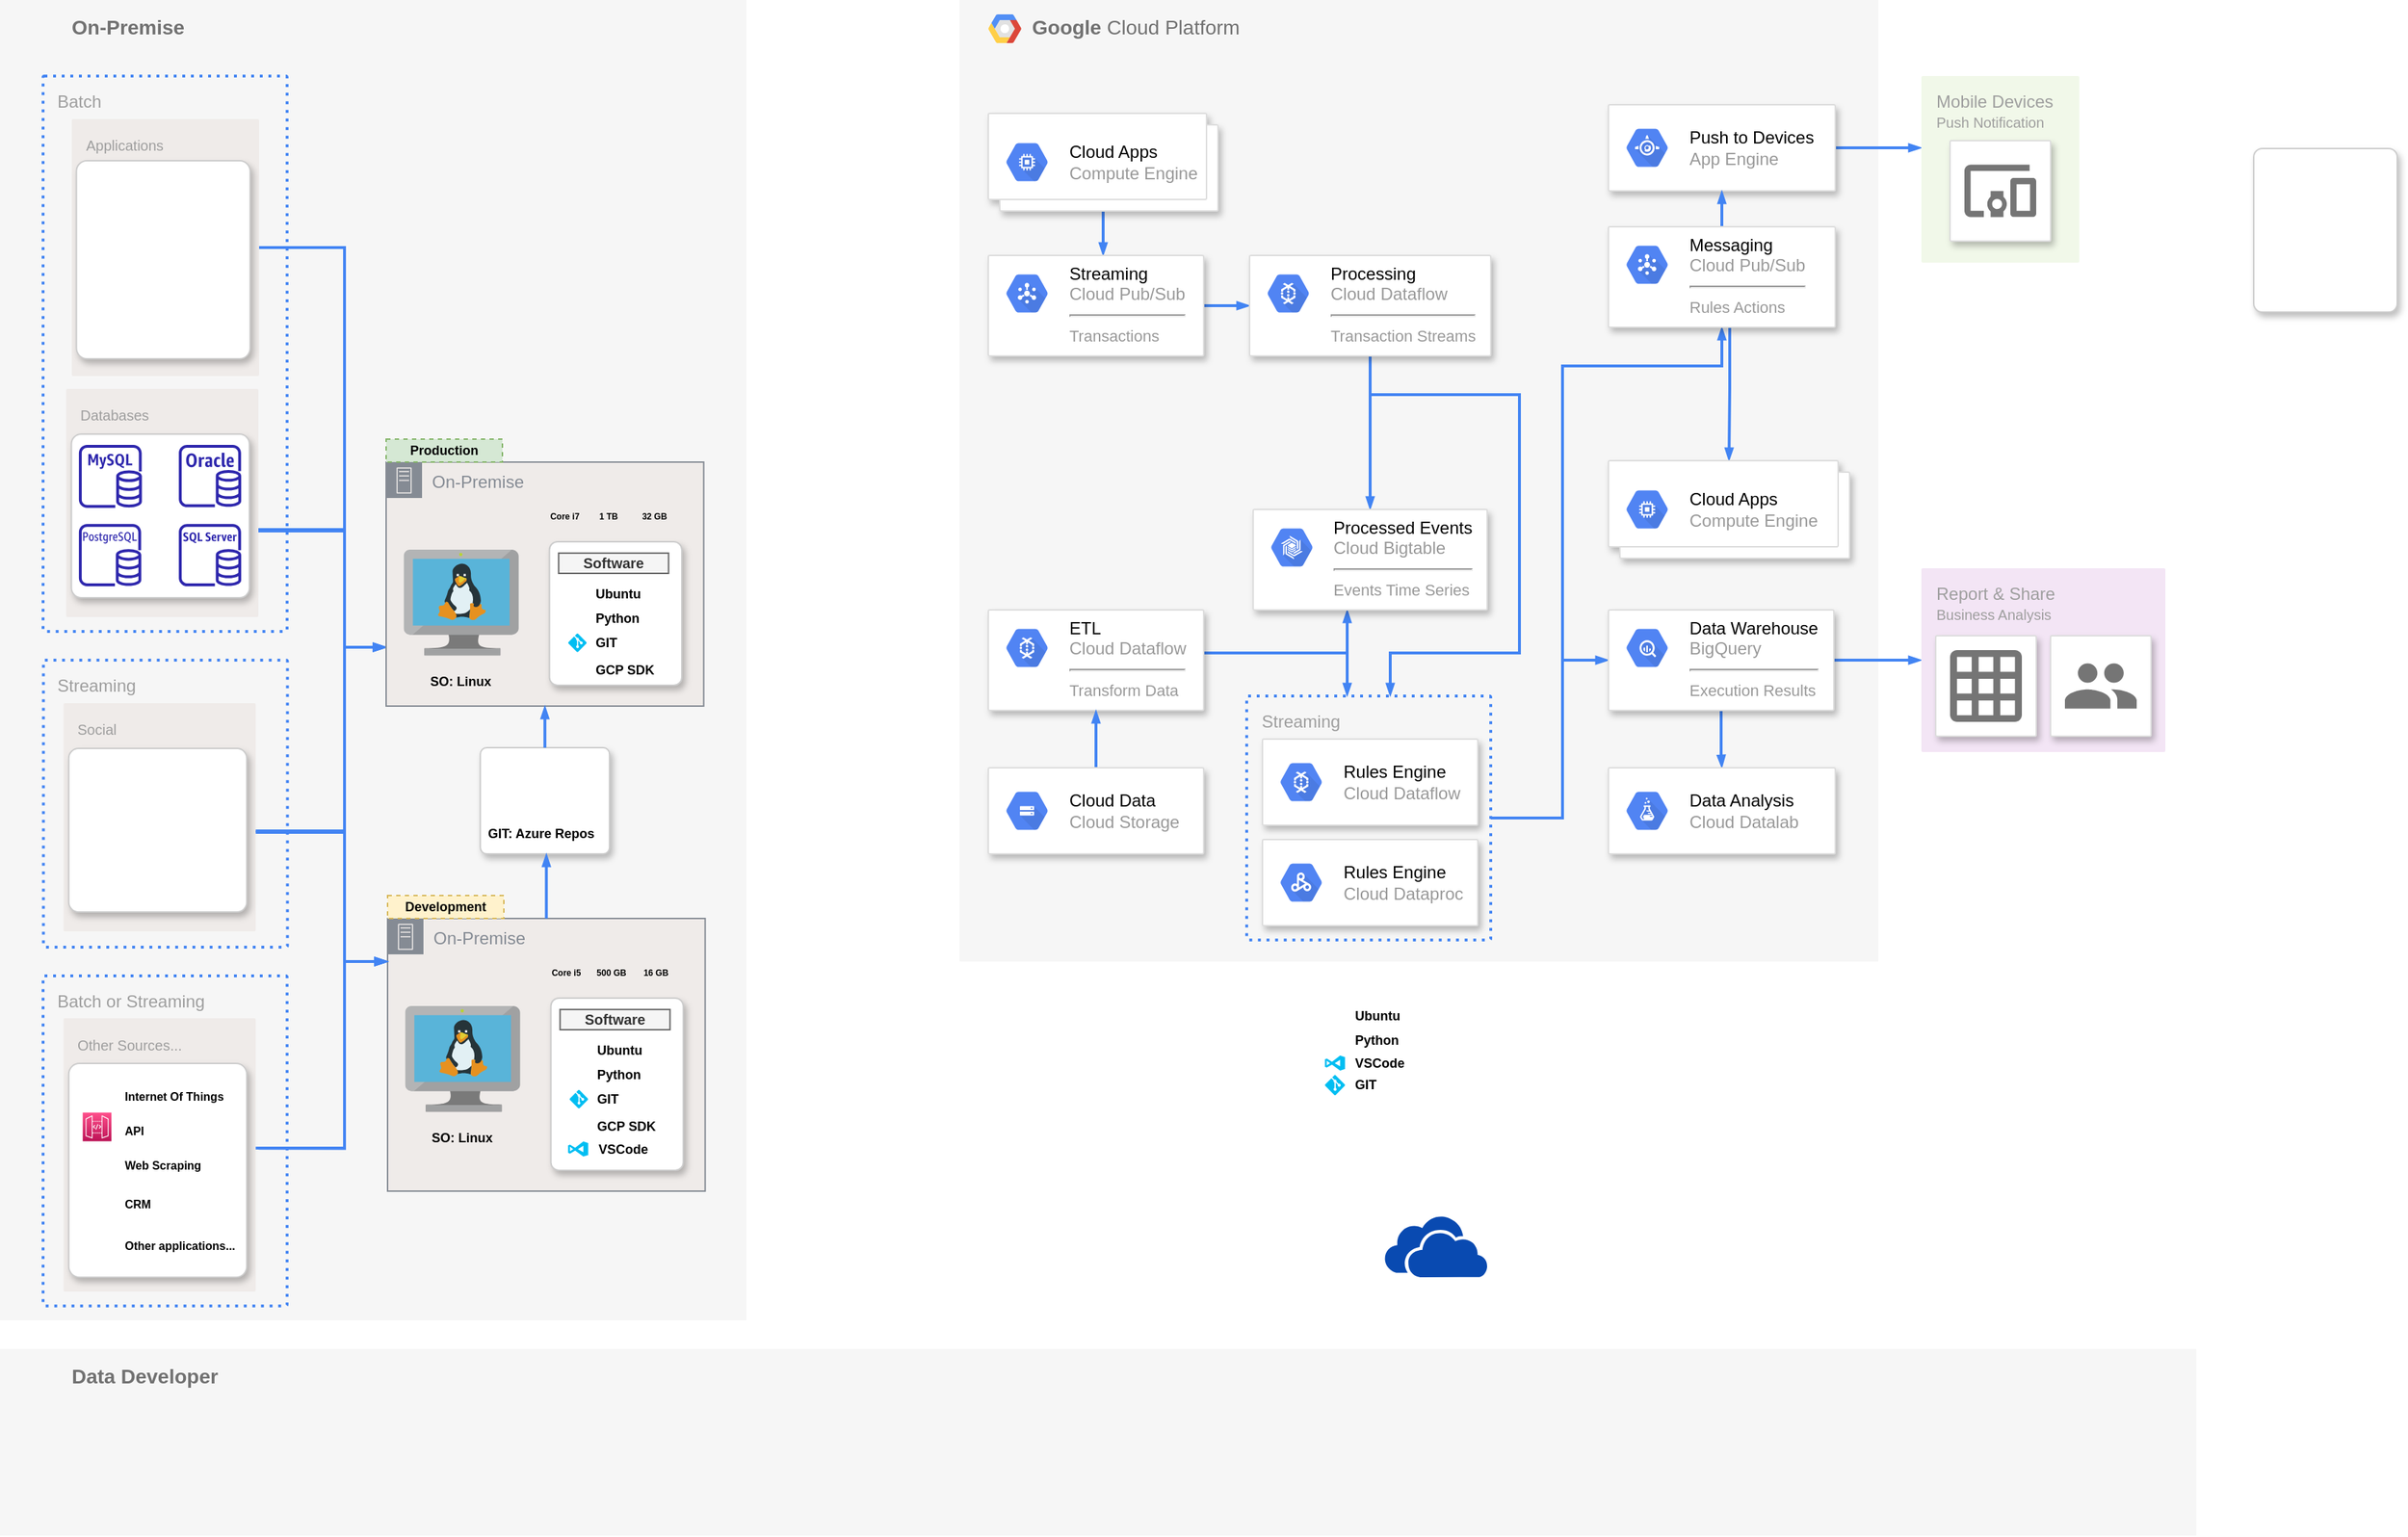 <mxfile version="21.1.5" type="github">
  <diagram id="d1ab7348-05c3-a1e3-ca4d-12c340fd6b49" name="Page-1">
    <mxGraphModel dx="1990" dy="1121" grid="1" gridSize="10" guides="1" tooltips="1" connect="1" arrows="1" fold="1" page="1" pageScale="1" pageWidth="1169" pageHeight="827" background="none" math="0" shadow="0">
      <root>
        <mxCell id="0" />
        <mxCell id="1" parent="0" />
        <mxCell id="2" value="&lt;b&gt;Google &lt;/b&gt;Cloud Platform" style="fillColor=#F6F6F6;strokeColor=none;shadow=0;gradientColor=none;fontSize=14;align=left;spacing=10;fontColor=#717171;9E9E9E;verticalAlign=top;spacingTop=-4;fontStyle=0;spacingLeft=40;html=1;" parent="1" vertex="1">
          <mxGeometry x="228.5" y="-20" width="640" height="670" as="geometry" />
        </mxCell>
        <mxCell id="3" value="" style="shape=mxgraph.gcp2.google_cloud_platform;fillColor=#F6F6F6;strokeColor=none;shadow=0;gradientColor=none;" parent="2" vertex="1">
          <mxGeometry width="23" height="20" relative="1" as="geometry">
            <mxPoint x="20" y="10" as="offset" />
          </mxGeometry>
        </mxCell>
        <mxCell id="406" style="edgeStyle=orthogonalEdgeStyle;rounded=0;html=1;dashed=0;labelBackgroundColor=none;startArrow=none;startFill=0;startSize=4;endArrow=blockThin;endFill=1;endSize=4;strokeColor=#4284F3;strokeWidth=2;fontSize=12;" parent="1" source="371" target="384" edge="1">
          <mxGeometry relative="1" as="geometry">
            <Array as="points">
              <mxPoint x="648.5" y="550" />
              <mxPoint x="648.5" y="440" />
            </Array>
          </mxGeometry>
        </mxCell>
        <mxCell id="407" style="edgeStyle=orthogonalEdgeStyle;rounded=0;html=1;dashed=0;labelBackgroundColor=none;startArrow=none;startFill=0;startSize=4;endArrow=blockThin;endFill=1;endSize=4;strokeColor=#4284F3;strokeWidth=2;fontSize=12;" parent="1" source="371" target="380" edge="1">
          <mxGeometry relative="1" as="geometry">
            <Array as="points">
              <mxPoint x="648.5" y="550" />
              <mxPoint x="648.5" y="235" />
            </Array>
          </mxGeometry>
        </mxCell>
        <mxCell id="371" value="Streaming" style="rounded=1;absoluteArcSize=1;arcSize=2;html=1;strokeColor=#4284F3;gradientColor=none;shadow=0;dashed=1;fontSize=12;fontColor=#9E9E9E;align=left;verticalAlign=top;spacing=10;spacingTop=-4;fillColor=none;dashPattern=1 2;strokeWidth=2;" parent="1" vertex="1">
          <mxGeometry x="428.5" y="465" width="170" height="170" as="geometry" />
        </mxCell>
        <mxCell id="398" style="edgeStyle=orthogonalEdgeStyle;rounded=0;html=1;dashed=0;labelBackgroundColor=none;startArrow=none;startFill=0;startSize=4;endArrow=blockThin;endFill=1;endSize=4;strokeColor=#4284F3;strokeWidth=2;fontSize=12;" parent="1" source="359" target="361" edge="1">
          <mxGeometry relative="1" as="geometry">
            <Array as="points">
              <mxPoint x="328.5" y="153" />
              <mxPoint x="328.5" y="153" />
            </Array>
          </mxGeometry>
        </mxCell>
        <mxCell id="359" value="" style="shape=mxgraph.gcp2.doubleRect;strokeColor=#dddddd;fillColor=#ffffff;shadow=1;strokeWidth=1;fontSize=12;fontColor=#9E9E9E;align=center;html=1;" parent="1" vertex="1">
          <mxGeometry x="248.5" y="59" width="160" height="68" as="geometry" />
        </mxCell>
        <mxCell id="360" value="&lt;font color=&quot;#000000&quot;&gt;Cloud Apps&lt;/font&gt;&lt;br&gt;Compute Engine" style="dashed=0;connectable=0;html=1;fillColor=#5184F3;strokeColor=none;shape=mxgraph.gcp2.hexIcon;prIcon=compute_engine;part=1;labelPosition=right;verticalLabelPosition=middle;align=left;verticalAlign=middle;spacingLeft=5;fontColor=#999999;fontSize=12;" parent="359" vertex="1">
          <mxGeometry y="0.5" width="44" height="39" relative="1" as="geometry">
            <mxPoint x="5" y="-19.5" as="offset" />
          </mxGeometry>
        </mxCell>
        <mxCell id="399" style="edgeStyle=orthogonalEdgeStyle;rounded=0;html=1;dashed=0;labelBackgroundColor=none;startArrow=none;startFill=0;startSize=4;endArrow=blockThin;endFill=1;endSize=4;strokeColor=#4284F3;strokeWidth=2;fontSize=12;" parent="1" source="361" target="363" edge="1">
          <mxGeometry relative="1" as="geometry" />
        </mxCell>
        <mxCell id="361" value="" style="strokeColor=#dddddd;fillColor=#ffffff;shadow=1;strokeWidth=1;rounded=1;absoluteArcSize=1;arcSize=2;fontSize=12;fontColor=#9E9E9E;align=center;html=1;" parent="1" vertex="1">
          <mxGeometry x="248.5" y="158" width="150" height="70" as="geometry" />
        </mxCell>
        <mxCell id="362" value="&lt;font color=&quot;#000000&quot;&gt;Streaming&lt;/font&gt;&lt;br&gt;Cloud Pub/Sub&lt;hr&gt;&lt;font style=&quot;font-size: 11px&quot;&gt;Transactions&lt;/font&gt;" style="dashed=0;connectable=0;html=1;fillColor=#5184F3;strokeColor=none;shape=mxgraph.gcp2.hexIcon;prIcon=cloud_pubsub;part=1;labelPosition=right;verticalLabelPosition=middle;align=left;verticalAlign=top;spacingLeft=5;fontColor=#999999;fontSize=12;spacingTop=-8;" parent="361" vertex="1">
          <mxGeometry width="44" height="39" relative="1" as="geometry">
            <mxPoint x="5" y="7" as="offset" />
          </mxGeometry>
        </mxCell>
        <mxCell id="400" style="edgeStyle=orthogonalEdgeStyle;rounded=0;html=1;exitX=0.5;exitY=1;dashed=0;labelBackgroundColor=none;startArrow=none;startFill=0;startSize=4;endArrow=blockThin;endFill=1;endSize=4;strokeColor=#4284F3;strokeWidth=2;fontSize=12;entryX=0.5;entryY=0;entryDx=0;entryDy=0;" parent="1" source="363" target="369" edge="1">
          <mxGeometry relative="1" as="geometry">
            <mxPoint x="514.5" y="273" as="targetPoint" />
          </mxGeometry>
        </mxCell>
        <mxCell id="405" style="edgeStyle=orthogonalEdgeStyle;rounded=0;html=1;dashed=0;labelBackgroundColor=none;startArrow=none;startFill=0;startSize=4;endArrow=blockThin;endFill=1;endSize=4;strokeColor=#4284F3;strokeWidth=2;fontSize=12;" parent="1" source="363" target="371" edge="1">
          <mxGeometry relative="1" as="geometry">
            <Array as="points">
              <mxPoint x="618.5" y="255" />
              <mxPoint x="618.5" y="435" />
              <mxPoint x="528.5" y="435" />
            </Array>
          </mxGeometry>
        </mxCell>
        <mxCell id="363" value="" style="strokeColor=#dddddd;fillColor=#ffffff;shadow=1;strokeWidth=1;rounded=1;absoluteArcSize=1;arcSize=2;fontSize=12;fontColor=#9E9E9E;align=center;html=1;" parent="1" vertex="1">
          <mxGeometry x="430.5" y="158" width="168" height="70" as="geometry" />
        </mxCell>
        <mxCell id="364" value="&lt;font color=&quot;#000000&quot;&gt;Processing&lt;/font&gt;&lt;br&gt;Cloud Dataflow&lt;hr&gt;&lt;font style=&quot;font-size: 11px&quot;&gt;Transaction Streams&lt;/font&gt;" style="dashed=0;connectable=0;html=1;fillColor=#5184F3;strokeColor=none;shape=mxgraph.gcp2.hexIcon;prIcon=cloud_dataflow;part=1;labelPosition=right;verticalLabelPosition=middle;align=left;verticalAlign=top;spacingLeft=5;fontColor=#999999;fontSize=12;spacingTop=-8;" parent="363" vertex="1">
          <mxGeometry width="44" height="39" relative="1" as="geometry">
            <mxPoint x="5" y="7" as="offset" />
          </mxGeometry>
        </mxCell>
        <mxCell id="403" style="edgeStyle=orthogonalEdgeStyle;rounded=0;html=1;dashed=0;labelBackgroundColor=none;startArrow=none;startFill=0;startSize=4;endArrow=blockThin;endFill=1;endSize=4;strokeColor=#4284F3;strokeWidth=2;fontSize=12;" parent="1" source="365" target="371" edge="1">
          <mxGeometry relative="1" as="geometry">
            <Array as="points">
              <mxPoint x="498.5" y="435" />
            </Array>
          </mxGeometry>
        </mxCell>
        <mxCell id="404" style="edgeStyle=orthogonalEdgeStyle;rounded=0;html=1;dashed=0;labelBackgroundColor=none;startArrow=none;startFill=0;startSize=4;endArrow=blockThin;endFill=1;endSize=4;strokeColor=#4284F3;strokeWidth=2;fontSize=12;" parent="1" source="365" target="369" edge="1">
          <mxGeometry relative="1" as="geometry">
            <Array as="points">
              <mxPoint x="498.5" y="435" />
            </Array>
          </mxGeometry>
        </mxCell>
        <mxCell id="365" value="" style="strokeColor=#dddddd;fillColor=#ffffff;shadow=1;strokeWidth=1;rounded=1;absoluteArcSize=1;arcSize=2;fontSize=12;fontColor=#9E9E9E;align=center;html=1;" parent="1" vertex="1">
          <mxGeometry x="248.5" y="405" width="150" height="70" as="geometry" />
        </mxCell>
        <mxCell id="366" value="&lt;font color=&quot;#000000&quot;&gt;ETL&lt;/font&gt;&lt;br&gt;Cloud Dataflow&lt;hr&gt;&lt;font style=&quot;font-size: 11px&quot;&gt;Transform Data&lt;/font&gt;" style="dashed=0;connectable=0;html=1;fillColor=#5184F3;strokeColor=none;shape=mxgraph.gcp2.hexIcon;prIcon=cloud_dataflow;part=1;labelPosition=right;verticalLabelPosition=middle;align=left;verticalAlign=top;spacingLeft=5;fontColor=#999999;fontSize=12;spacingTop=-8;" parent="365" vertex="1">
          <mxGeometry width="44" height="39" relative="1" as="geometry">
            <mxPoint x="5" y="7" as="offset" />
          </mxGeometry>
        </mxCell>
        <mxCell id="402" style="edgeStyle=orthogonalEdgeStyle;rounded=0;html=1;exitX=0.5;exitY=0;dashed=0;labelBackgroundColor=none;startArrow=none;startFill=0;startSize=4;endArrow=blockThin;endFill=1;endSize=4;strokeColor=#4284F3;strokeWidth=2;fontSize=12;" parent="1" source="367" target="365" edge="1">
          <mxGeometry relative="1" as="geometry" />
        </mxCell>
        <mxCell id="367" value="" style="strokeColor=#dddddd;fillColor=#ffffff;shadow=1;strokeWidth=1;rounded=1;absoluteArcSize=1;arcSize=2;fontSize=12;fontColor=#9E9E9E;align=center;html=1;" parent="1" vertex="1">
          <mxGeometry x="248.5" y="515" width="150" height="60" as="geometry" />
        </mxCell>
        <mxCell id="368" value="&lt;font color=&quot;#000000&quot;&gt;Cloud Data&lt;/font&gt;&lt;br&gt;Cloud Storage" style="dashed=0;connectable=0;html=1;fillColor=#5184F3;strokeColor=none;shape=mxgraph.gcp2.hexIcon;prIcon=cloud_storage;part=1;labelPosition=right;verticalLabelPosition=middle;align=left;verticalAlign=middle;spacingLeft=5;fontColor=#999999;fontSize=12;" parent="367" vertex="1">
          <mxGeometry y="0.5" width="44" height="39" relative="1" as="geometry">
            <mxPoint x="5" y="-19.5" as="offset" />
          </mxGeometry>
        </mxCell>
        <mxCell id="369" value="" style="strokeColor=#dddddd;fillColor=#ffffff;shadow=1;strokeWidth=1;rounded=1;absoluteArcSize=1;arcSize=2;fontSize=12;fontColor=#9E9E9E;align=center;html=1;" parent="1" vertex="1">
          <mxGeometry x="433" y="335" width="163" height="70" as="geometry" />
        </mxCell>
        <mxCell id="370" value="&lt;font color=&quot;#000000&quot;&gt;Processed Events&lt;/font&gt;&lt;br&gt;Cloud Bigtable&lt;hr&gt;&lt;font style=&quot;font-size: 11px&quot;&gt;Events Time Series&lt;/font&gt;" style="dashed=0;connectable=0;html=1;fillColor=#5184F3;strokeColor=none;shape=mxgraph.gcp2.hexIcon;prIcon=cloud_bigtable;part=1;labelPosition=right;verticalLabelPosition=middle;align=left;verticalAlign=top;spacingLeft=5;fontColor=#999999;fontSize=12;spacingTop=-8;" parent="369" vertex="1">
          <mxGeometry width="44" height="39" relative="1" as="geometry">
            <mxPoint x="5" y="7" as="offset" />
          </mxGeometry>
        </mxCell>
        <mxCell id="372" value="" style="strokeColor=#dddddd;fillColor=#ffffff;shadow=1;strokeWidth=1;rounded=1;absoluteArcSize=1;arcSize=2;fontSize=12;fontColor=#9E9E9E;align=center;html=1;" parent="1" vertex="1">
          <mxGeometry x="439.5" y="495" width="150" height="60" as="geometry" />
        </mxCell>
        <mxCell id="373" value="&lt;font color=&quot;#000000&quot;&gt;Rules Engine&lt;/font&gt;&lt;br&gt;Cloud Dataflow" style="dashed=0;connectable=0;html=1;fillColor=#5184F3;strokeColor=none;shape=mxgraph.gcp2.hexIcon;prIcon=cloud_dataflow;part=1;labelPosition=right;verticalLabelPosition=middle;align=left;verticalAlign=middle;spacingLeft=5;fontColor=#999999;fontSize=12;" parent="372" vertex="1">
          <mxGeometry y="0.5" width="44" height="39" relative="1" as="geometry">
            <mxPoint x="5" y="-19.5" as="offset" />
          </mxGeometry>
        </mxCell>
        <mxCell id="374" value="" style="strokeColor=#dddddd;fillColor=#ffffff;shadow=1;strokeWidth=1;rounded=1;absoluteArcSize=1;arcSize=2;fontSize=12;fontColor=#9E9E9E;align=center;html=1;" parent="1" vertex="1">
          <mxGeometry x="439.5" y="565" width="150" height="60" as="geometry" />
        </mxCell>
        <mxCell id="375" value="&lt;font color=&quot;#000000&quot;&gt;Rules Engine&lt;/font&gt;&lt;br&gt;Cloud Dataproc" style="dashed=0;connectable=0;html=1;fillColor=#5184F3;strokeColor=none;shape=mxgraph.gcp2.hexIcon;prIcon=cloud_dataproc;part=1;labelPosition=right;verticalLabelPosition=middle;align=left;verticalAlign=middle;spacingLeft=5;fontColor=#999999;fontSize=12;" parent="374" vertex="1">
          <mxGeometry y="0.5" width="44" height="39" relative="1" as="geometry">
            <mxPoint x="5" y="-19.5" as="offset" />
          </mxGeometry>
        </mxCell>
        <mxCell id="408" style="edgeStyle=orthogonalEdgeStyle;rounded=0;html=1;dashed=0;labelBackgroundColor=none;startArrow=none;startFill=0;startSize=4;endArrow=blockThin;endFill=1;endSize=4;strokeColor=#4284F3;strokeWidth=2;fontSize=12;" parent="1" source="376" target="388" edge="1">
          <mxGeometry relative="1" as="geometry">
            <Array as="points">
              <mxPoint x="888.5" y="83" />
              <mxPoint x="888.5" y="83" />
            </Array>
          </mxGeometry>
        </mxCell>
        <mxCell id="376" value="" style="strokeColor=#dddddd;fillColor=#ffffff;shadow=1;strokeWidth=1;rounded=1;absoluteArcSize=1;arcSize=2;fontSize=12;fontColor=#9E9E9E;align=center;html=1;" parent="1" vertex="1">
          <mxGeometry x="680.5" y="53" width="158" height="60" as="geometry" />
        </mxCell>
        <mxCell id="377" value="&lt;font color=&quot;#000000&quot;&gt;Push to Devices&lt;/font&gt;&lt;br&gt;App Engine" style="dashed=0;connectable=0;html=1;fillColor=#5184F3;strokeColor=none;shape=mxgraph.gcp2.hexIcon;prIcon=app_engine;part=1;labelPosition=right;verticalLabelPosition=middle;align=left;verticalAlign=middle;spacingLeft=5;fontColor=#999999;fontSize=12;" parent="376" vertex="1">
          <mxGeometry y="0.5" width="44" height="39" relative="1" as="geometry">
            <mxPoint x="5" y="-19.5" as="offset" />
          </mxGeometry>
        </mxCell>
        <mxCell id="409" style="edgeStyle=orthogonalEdgeStyle;rounded=0;html=1;dashed=0;labelBackgroundColor=none;startArrow=none;startFill=0;startSize=4;endArrow=blockThin;endFill=1;endSize=4;strokeColor=#4284F3;strokeWidth=2;fontSize=12;" parent="1" source="380" target="376" edge="1">
          <mxGeometry relative="1" as="geometry" />
        </mxCell>
        <mxCell id="410" style="edgeStyle=orthogonalEdgeStyle;rounded=0;html=1;dashed=0;labelBackgroundColor=none;startArrow=none;startFill=0;startSize=4;endArrow=blockThin;endFill=1;endSize=4;strokeColor=#4284F3;strokeWidth=2;fontSize=12;entryX=0.5;entryY=0;entryDx=0;entryDy=0;" parent="1" source="380" target="382" edge="1">
          <mxGeometry relative="1" as="geometry">
            <Array as="points">
              <mxPoint x="765" y="250" />
              <mxPoint x="765" y="250" />
            </Array>
            <mxPoint x="759.486" y="239" as="targetPoint" />
          </mxGeometry>
        </mxCell>
        <mxCell id="380" value="" style="strokeColor=#dddddd;fillColor=#ffffff;shadow=1;strokeWidth=1;rounded=1;absoluteArcSize=1;arcSize=2;fontSize=12;fontColor=#9E9E9E;align=center;html=1;" parent="1" vertex="1">
          <mxGeometry x="680.5" y="138" width="158" height="70" as="geometry" />
        </mxCell>
        <mxCell id="381" value="&lt;font color=&quot;#000000&quot;&gt;Messaging&lt;/font&gt;&lt;br&gt;Cloud Pub/Sub&lt;hr&gt;&lt;font style=&quot;font-size: 11px&quot;&gt;Rules Actions&lt;/font&gt;" style="dashed=0;connectable=0;html=1;fillColor=#5184F3;strokeColor=none;shape=mxgraph.gcp2.hexIcon;prIcon=cloud_pubsub;part=1;labelPosition=right;verticalLabelPosition=middle;align=left;verticalAlign=top;spacingLeft=5;fontColor=#999999;fontSize=12;spacingTop=-8;" parent="380" vertex="1">
          <mxGeometry width="44" height="39" relative="1" as="geometry">
            <mxPoint x="5" y="7" as="offset" />
          </mxGeometry>
        </mxCell>
        <mxCell id="382" value="" style="shape=mxgraph.gcp2.doubleRect;strokeColor=#dddddd;fillColor=#ffffff;shadow=1;strokeWidth=1;fontSize=12;fontColor=#9E9E9E;align=center;html=1;" parent="1" vertex="1">
          <mxGeometry x="680.5" y="301" width="168" height="68" as="geometry" />
        </mxCell>
        <mxCell id="383" value="&lt;font color=&quot;#000000&quot;&gt;Cloud Apps&lt;/font&gt;&lt;br&gt;Compute Engine" style="dashed=0;connectable=0;html=1;fillColor=#5184F3;strokeColor=none;shape=mxgraph.gcp2.hexIcon;prIcon=compute_engine;part=1;labelPosition=right;verticalLabelPosition=middle;align=left;verticalAlign=middle;spacingLeft=5;fontColor=#999999;fontSize=12;" parent="382" vertex="1">
          <mxGeometry y="0.5" width="44" height="39" relative="1" as="geometry">
            <mxPoint x="5" y="-19.5" as="offset" />
          </mxGeometry>
        </mxCell>
        <mxCell id="411" style="edgeStyle=orthogonalEdgeStyle;rounded=0;html=1;dashed=0;labelBackgroundColor=none;startArrow=none;startFill=0;startSize=4;endArrow=blockThin;endFill=1;endSize=4;strokeColor=#4284F3;strokeWidth=2;fontSize=12;" parent="1" source="384" target="391" edge="1">
          <mxGeometry relative="1" as="geometry" />
        </mxCell>
        <mxCell id="412" style="edgeStyle=orthogonalEdgeStyle;rounded=0;html=1;dashed=0;labelBackgroundColor=none;startArrow=none;startFill=0;startSize=4;endArrow=blockThin;endFill=1;endSize=4;strokeColor=#4284F3;strokeWidth=2;fontSize=12;" parent="1" source="384" target="386" edge="1">
          <mxGeometry relative="1" as="geometry">
            <Array as="points">
              <mxPoint x="759.5" y="505" />
              <mxPoint x="759.5" y="505" />
            </Array>
          </mxGeometry>
        </mxCell>
        <mxCell id="384" value="" style="strokeColor=#dddddd;fillColor=#ffffff;shadow=1;strokeWidth=1;rounded=1;absoluteArcSize=1;arcSize=2;fontSize=12;fontColor=#9E9E9E;align=center;html=1;" parent="1" vertex="1">
          <mxGeometry x="680.5" y="405" width="157" height="70" as="geometry" />
        </mxCell>
        <mxCell id="385" value="&lt;font color=&quot;#000000&quot;&gt;Data Warehouse&lt;/font&gt;&lt;br&gt;BigQuery&lt;hr&gt;&lt;font style=&quot;font-size: 11px&quot;&gt;Execution Results&lt;/font&gt;" style="dashed=0;connectable=0;html=1;fillColor=#5184F3;strokeColor=none;shape=mxgraph.gcp2.hexIcon;prIcon=bigquery;part=1;labelPosition=right;verticalLabelPosition=middle;align=left;verticalAlign=top;spacingLeft=5;fontColor=#999999;fontSize=12;spacingTop=-8;" parent="384" vertex="1">
          <mxGeometry width="44" height="39" relative="1" as="geometry">
            <mxPoint x="5" y="7" as="offset" />
          </mxGeometry>
        </mxCell>
        <mxCell id="386" value="" style="strokeColor=#dddddd;fillColor=#ffffff;shadow=1;strokeWidth=1;rounded=1;absoluteArcSize=1;arcSize=2;fontSize=12;fontColor=#9E9E9E;align=center;html=1;" parent="1" vertex="1">
          <mxGeometry x="680.5" y="515" width="158" height="60" as="geometry" />
        </mxCell>
        <mxCell id="387" value="&lt;font color=&quot;#000000&quot;&gt;Data Analysis&lt;/font&gt;&lt;br&gt;Cloud Datalab" style="dashed=0;connectable=0;html=1;fillColor=#5184F3;strokeColor=none;shape=mxgraph.gcp2.hexIcon;prIcon=cloud_datalab;part=1;labelPosition=right;verticalLabelPosition=middle;align=left;verticalAlign=middle;spacingLeft=5;fontColor=#999999;fontSize=12;" parent="386" vertex="1">
          <mxGeometry y="0.5" width="44" height="39" relative="1" as="geometry">
            <mxPoint x="5" y="-19.5" as="offset" />
          </mxGeometry>
        </mxCell>
        <mxCell id="388" value="Mobile Devices&lt;br&gt;&lt;font style=&quot;font-size: 10px&quot;&gt;Push Notification&lt;/font&gt;&lt;br&gt;" style="rounded=1;absoluteArcSize=1;arcSize=2;html=1;strokeColor=none;gradientColor=none;shadow=0;dashed=0;fontSize=12;fontColor=#9E9E9E;align=left;verticalAlign=top;spacing=10;spacingTop=-4;fillColor=#F1F8E9;" parent="1" vertex="1">
          <mxGeometry x="898.5" y="33" width="110" height="130" as="geometry" />
        </mxCell>
        <mxCell id="389" value="" style="strokeColor=#dddddd;fillColor=#ffffff;shadow=1;strokeWidth=1;rounded=1;absoluteArcSize=1;arcSize=2;labelPosition=center;verticalLabelPosition=middle;align=center;verticalAlign=bottom;spacingLeft=0;fontColor=#999999;fontSize=12;whiteSpace=wrap;spacingBottom=2;html=1;" parent="1" vertex="1">
          <mxGeometry x="918.5" y="78" width="70" height="70" as="geometry" />
        </mxCell>
        <mxCell id="390" value="" style="dashed=0;connectable=0;html=1;fillColor=#757575;strokeColor=none;shape=mxgraph.gcp2.mobile_devices;part=1;" parent="389" vertex="1">
          <mxGeometry x="0.5" width="50" height="36.5" relative="1" as="geometry">
            <mxPoint x="-25" y="16.75" as="offset" />
          </mxGeometry>
        </mxCell>
        <mxCell id="391" value="Report &amp;amp; Share&lt;br&gt;&lt;font style=&quot;font-size: 10px&quot;&gt;Business Analysis&lt;/font&gt;&lt;br&gt;" style="rounded=1;absoluteArcSize=1;arcSize=2;html=1;strokeColor=none;gradientColor=none;shadow=0;dashed=0;fontSize=12;fontColor=#9E9E9E;align=left;verticalAlign=top;spacing=10;spacingTop=-4;fillColor=#F3E5F5;" parent="1" vertex="1">
          <mxGeometry x="898.5" y="376" width="170" height="128" as="geometry" />
        </mxCell>
        <mxCell id="392" value="" style="strokeColor=#dddddd;fillColor=#ffffff;shadow=1;strokeWidth=1;rounded=1;absoluteArcSize=1;arcSize=2;labelPosition=center;verticalLabelPosition=middle;align=center;verticalAlign=bottom;spacingLeft=0;fontColor=#999999;fontSize=12;whiteSpace=wrap;spacingBottom=2;html=1;" parent="1" vertex="1">
          <mxGeometry x="908.5" y="423" width="70" height="70" as="geometry" />
        </mxCell>
        <mxCell id="393" value="" style="dashed=0;connectable=0;html=1;fillColor=#757575;strokeColor=none;shape=mxgraph.gcp2.report;part=1;" parent="392" vertex="1">
          <mxGeometry x="0.5" width="50" height="50" relative="1" as="geometry">
            <mxPoint x="-25" y="10" as="offset" />
          </mxGeometry>
        </mxCell>
        <mxCell id="394" value="" style="strokeColor=#dddddd;fillColor=#ffffff;shadow=1;strokeWidth=1;rounded=1;absoluteArcSize=1;arcSize=2;labelPosition=center;verticalLabelPosition=middle;align=center;verticalAlign=bottom;spacingLeft=0;fontColor=#999999;fontSize=12;whiteSpace=wrap;spacingBottom=2;html=1;" parent="1" vertex="1">
          <mxGeometry x="988.5" y="423" width="70" height="70" as="geometry" />
        </mxCell>
        <mxCell id="395" value="" style="dashed=0;connectable=0;html=1;fillColor=#757575;strokeColor=none;shape=mxgraph.gcp2.users;part=1;" parent="394" vertex="1">
          <mxGeometry x="0.5" width="50" height="31.5" relative="1" as="geometry">
            <mxPoint x="-25" y="19.25" as="offset" />
          </mxGeometry>
        </mxCell>
        <mxCell id="i_Fcsn6_QUgu9OQFPRpI-437" value="" style="dashed=0;outlineConnect=0;html=1;align=center;labelPosition=center;verticalLabelPosition=bottom;verticalAlign=top;shape=mxgraph.weblogos.onedrive;fillColor=#094AB1;strokeColor=none" vertex="1" parent="1">
          <mxGeometry x="524.8" y="826.8" width="71.2" height="43.2" as="geometry" />
        </mxCell>
        <mxCell id="i_Fcsn6_QUgu9OQFPRpI-456" value="" style="whiteSpace=wrap;html=1;rounded=1;arcSize=6;shadow=1;glass=0;strokeColor=#CCCCCC;" vertex="1" parent="1">
          <mxGeometry x="1130" y="83.5" width="100" height="114" as="geometry" />
        </mxCell>
        <mxCell id="i_Fcsn6_QUgu9OQFPRpI-488" value="" style="group" vertex="1" connectable="0" parent="1">
          <mxGeometry x="481.88" y="680.12" width="78.12" height="63" as="geometry" />
        </mxCell>
        <mxCell id="i_Fcsn6_QUgu9OQFPRpI-484" value="" style="group" vertex="1" connectable="0" parent="i_Fcsn6_QUgu9OQFPRpI-488">
          <mxGeometry x="1.12" y="48.88" width="77" height="14.12" as="geometry" />
        </mxCell>
        <mxCell id="i_Fcsn6_QUgu9OQFPRpI-468" value="" style="verticalLabelPosition=bottom;html=1;verticalAlign=top;align=center;strokeColor=none;fillColor=#00BEF2;shape=mxgraph.azure.git_repository;aspect=fixed;" vertex="1" parent="i_Fcsn6_QUgu9OQFPRpI-484">
          <mxGeometry y="0.12" width="14" height="14" as="geometry" />
        </mxCell>
        <mxCell id="i_Fcsn6_QUgu9OQFPRpI-469" value="&lt;div style=&quot;font-size: 9px;&quot;&gt;GIT&lt;/div&gt;" style="text;strokeColor=none;align=left;fillColor=none;html=1;verticalAlign=middle;whiteSpace=wrap;rounded=0;fontStyle=1;fontSize=9;" vertex="1" parent="i_Fcsn6_QUgu9OQFPRpI-484">
          <mxGeometry x="19" width="58" height="14.12" as="geometry" />
        </mxCell>
        <mxCell id="i_Fcsn6_QUgu9OQFPRpI-485" value="" style="group" vertex="1" connectable="0" parent="i_Fcsn6_QUgu9OQFPRpI-488">
          <mxGeometry x="1.12" y="33.57" width="77" height="14.12" as="geometry" />
        </mxCell>
        <mxCell id="i_Fcsn6_QUgu9OQFPRpI-463" value="" style="verticalLabelPosition=bottom;html=1;verticalAlign=top;align=center;strokeColor=none;fillColor=#00BEF2;shape=mxgraph.azure.visual_studio_online;aspect=fixed;" vertex="1" parent="i_Fcsn6_QUgu9OQFPRpI-485">
          <mxGeometry y="1.82" width="14" height="10.49" as="geometry" />
        </mxCell>
        <mxCell id="i_Fcsn6_QUgu9OQFPRpI-464" value="&lt;div style=&quot;font-size: 9px;&quot;&gt;VSCode&lt;/div&gt;" style="text;strokeColor=none;align=left;fillColor=none;html=1;verticalAlign=middle;whiteSpace=wrap;rounded=0;fontStyle=1;fontSize=9;" vertex="1" parent="i_Fcsn6_QUgu9OQFPRpI-485">
          <mxGeometry x="19" width="58" height="14.12" as="geometry" />
        </mxCell>
        <mxCell id="i_Fcsn6_QUgu9OQFPRpI-486" value="" style="group" vertex="1" connectable="0" parent="i_Fcsn6_QUgu9OQFPRpI-488">
          <mxGeometry x="1.12" y="17.82" width="77" height="15.33" as="geometry" />
        </mxCell>
        <mxCell id="i_Fcsn6_QUgu9OQFPRpI-471" value="" style="shape=image;imageAspect=0;aspect=fixed;verticalLabelPosition=bottom;verticalAlign=top;image=https://upload.wikimedia.org/wikipedia/commons/thumb/c/c3/Python-logo-notext.svg/1869px-Python-logo-notext.svg.png;" vertex="1" parent="i_Fcsn6_QUgu9OQFPRpI-486">
          <mxGeometry width="14" height="15.33" as="geometry" />
        </mxCell>
        <mxCell id="i_Fcsn6_QUgu9OQFPRpI-473" value="&lt;div style=&quot;font-size: 9px;&quot;&gt;Python&lt;/div&gt;" style="text;strokeColor=none;align=left;fillColor=none;html=1;verticalAlign=middle;whiteSpace=wrap;rounded=0;fontStyle=1;fontSize=9;" vertex="1" parent="i_Fcsn6_QUgu9OQFPRpI-486">
          <mxGeometry x="19" y="1.137e-13" width="58" height="14.12" as="geometry" />
        </mxCell>
        <mxCell id="i_Fcsn6_QUgu9OQFPRpI-487" value="" style="group" vertex="1" connectable="0" parent="i_Fcsn6_QUgu9OQFPRpI-488">
          <mxGeometry width="78.12" height="15" as="geometry" />
        </mxCell>
        <mxCell id="i_Fcsn6_QUgu9OQFPRpI-475" value="" style="shape=image;html=1;verticalAlign=top;verticalLabelPosition=bottom;labelBackgroundColor=#ffffff;imageAspect=0;aspect=fixed;image=https://cdn1.iconfinder.com/data/icons/operating-system-flat-1/30/ubuntu-128.png" vertex="1" parent="i_Fcsn6_QUgu9OQFPRpI-487">
          <mxGeometry width="15" height="15" as="geometry" />
        </mxCell>
        <mxCell id="i_Fcsn6_QUgu9OQFPRpI-476" value="&lt;div style=&quot;font-size: 9px;&quot;&gt;Ubuntu&lt;/div&gt;" style="text;strokeColor=none;align=left;fillColor=none;html=1;verticalAlign=middle;whiteSpace=wrap;rounded=0;fontStyle=1;fontSize=9;" vertex="1" parent="i_Fcsn6_QUgu9OQFPRpI-487">
          <mxGeometry x="20.12" y="0.88" width="58" height="14.12" as="geometry" />
        </mxCell>
        <mxCell id="i_Fcsn6_QUgu9OQFPRpI-491" value="&lt;b&gt;On-Premise&lt;/b&gt;" style="fillColor=#F6F6F6;strokeColor=none;shadow=0;gradientColor=none;fontSize=14;align=left;spacing=10;fontColor=#717171;9E9E9E;verticalAlign=top;spacingTop=-4;fontStyle=0;spacingLeft=40;html=1;" vertex="1" parent="1">
          <mxGeometry x="-440" y="-20" width="520" height="920" as="geometry" />
        </mxCell>
        <mxCell id="341" value="Batch" style="rounded=1;absoluteArcSize=1;arcSize=2;html=1;strokeColor=#4284F3;gradientColor=none;shadow=0;dashed=1;fontSize=12;fontColor=#9E9E9E;align=left;verticalAlign=top;spacing=10;spacingTop=-4;fillColor=none;dashPattern=1 2;strokeWidth=2;" parent="1" vertex="1">
          <mxGeometry x="-410" y="33" width="170" height="387" as="geometry" />
        </mxCell>
        <mxCell id="i_Fcsn6_QUgu9OQFPRpI-489" value="" style="group" vertex="1" connectable="0" parent="1">
          <mxGeometry x="-390" y="63" width="130.5" height="179" as="geometry" />
        </mxCell>
        <mxCell id="340" value="&lt;font style=&quot;font-size: 10px&quot;&gt;Applications&lt;/font&gt;" style="rounded=1;absoluteArcSize=1;arcSize=2;html=1;strokeColor=none;gradientColor=none;shadow=0;dashed=0;fontSize=12;fontColor=#9E9E9E;align=left;verticalAlign=top;spacing=10;spacingTop=-4;fillColor=#EFEBE9;" parent="i_Fcsn6_QUgu9OQFPRpI-489" vertex="1">
          <mxGeometry width="130.5" height="179" as="geometry" />
        </mxCell>
        <mxCell id="i_Fcsn6_QUgu9OQFPRpI-455" value="" style="group;aspect=fixed;" vertex="1" connectable="0" parent="i_Fcsn6_QUgu9OQFPRpI-489">
          <mxGeometry x="3.25" y="29" width="121" height="137.94" as="geometry" />
        </mxCell>
        <mxCell id="i_Fcsn6_QUgu9OQFPRpI-453" value="" style="whiteSpace=wrap;html=1;rounded=1;arcSize=6;shadow=1;glass=0;strokeColor=#CCCCCC;" vertex="1" parent="i_Fcsn6_QUgu9OQFPRpI-455">
          <mxGeometry width="121.0" height="137.94" as="geometry" />
        </mxCell>
        <mxCell id="i_Fcsn6_QUgu9OQFPRpI-452" value="" style="group" vertex="1" connectable="0" parent="i_Fcsn6_QUgu9OQFPRpI-455">
          <mxGeometry x="10.285" y="8.47" width="105.863" height="121.0" as="geometry" />
        </mxCell>
        <mxCell id="i_Fcsn6_QUgu9OQFPRpI-441" value="" style="group" vertex="1" connectable="0" parent="i_Fcsn6_QUgu9OQFPRpI-452">
          <mxGeometry width="103.873" height="67.425" as="geometry" />
        </mxCell>
        <mxCell id="i_Fcsn6_QUgu9OQFPRpI-422" value="" style="shape=image;html=1;verticalAlign=top;verticalLabelPosition=bottom;labelBackgroundColor=#ffffff;imageAspect=0;aspect=fixed;image=https://cdn1.iconfinder.com/data/icons/bootstrap-vol-3/16/filetype-xml-128.png" vertex="1" parent="i_Fcsn6_QUgu9OQFPRpI-441">
          <mxGeometry y="1.822" width="29.156" height="29.156" as="geometry" />
        </mxCell>
        <mxCell id="i_Fcsn6_QUgu9OQFPRpI-424" value="" style="shape=image;html=1;verticalAlign=top;verticalLabelPosition=bottom;labelBackgroundColor=#ffffff;imageAspect=0;aspect=fixed;image=https://cdn1.iconfinder.com/data/icons/bootstrap-vol-3/16/filetype-txt-128.png" vertex="1" parent="i_Fcsn6_QUgu9OQFPRpI-441">
          <mxGeometry x="72.893" width="30.978" height="30.978" as="geometry" />
        </mxCell>
        <mxCell id="i_Fcsn6_QUgu9OQFPRpI-425" value="" style="shape=image;html=1;verticalAlign=top;verticalLabelPosition=bottom;labelBackgroundColor=#ffffff;imageAspect=0;aspect=fixed;image=https://cdn1.iconfinder.com/data/icons/bootstrap-vol-3/16/filetype-json-128.png" vertex="1" parent="i_Fcsn6_QUgu9OQFPRpI-441">
          <mxGeometry x="0.364" y="37.539" width="29.156" height="29.156" as="geometry" />
        </mxCell>
        <mxCell id="i_Fcsn6_QUgu9OQFPRpI-432" value="" style="shape=image;html=1;verticalAlign=top;verticalLabelPosition=bottom;labelBackgroundColor=#ffffff;imageAspect=0;aspect=fixed;image=https://cdn1.iconfinder.com/data/icons/bootstrap-vol-3/16/filetype-yml-128.png" vertex="1" parent="i_Fcsn6_QUgu9OQFPRpI-441">
          <mxGeometry x="36.447" y="37.539" width="29.885" height="29.885" as="geometry" />
        </mxCell>
        <mxCell id="i_Fcsn6_QUgu9OQFPRpI-433" value="" style="shape=image;html=1;verticalAlign=top;verticalLabelPosition=bottom;labelBackgroundColor=#ffffff;imageAspect=0;aspect=fixed;image=https://cdn1.iconfinder.com/data/icons/bootstrap-vol-3/16/filetype-pdf-128.png" vertex="1" parent="i_Fcsn6_QUgu9OQFPRpI-441">
          <mxGeometry x="72.893" y="37.539" width="29.885" height="29.885" as="geometry" />
        </mxCell>
        <mxCell id="i_Fcsn6_QUgu9OQFPRpI-440" value="" style="shape=image;html=1;verticalAlign=top;verticalLabelPosition=bottom;labelBackgroundColor=#ffffff;imageAspect=0;aspect=fixed;image=https://cdn1.iconfinder.com/data/icons/bootstrap-vol-3/16/filetype-csv-128.png" vertex="1" parent="i_Fcsn6_QUgu9OQFPRpI-441">
          <mxGeometry x="36.447" y="1.458" width="29.52" height="29.52" as="geometry" />
        </mxCell>
        <mxCell id="i_Fcsn6_QUgu9OQFPRpI-447" value="" style="shape=image;imageAspect=0;aspect=fixed;verticalLabelPosition=bottom;verticalAlign=top;image=https://www.pngkey.com/png/full/917-9178816_download-icons-microsoft-office-svg-eps-png-psd.png;" vertex="1" parent="i_Fcsn6_QUgu9OQFPRpI-452">
          <mxGeometry y="75.807" width="105.858" height="45.192" as="geometry" />
        </mxCell>
        <mxCell id="i_Fcsn6_QUgu9OQFPRpI-493" value="" style="shape=image;imageAspect=0;aspect=fixed;verticalLabelPosition=bottom;verticalAlign=top;image=https://cdn0.iconfinder.com/data/icons/cloud-services-color/57/1_color-512.png;" vertex="1" parent="1">
          <mxGeometry x="-423.406" y="-17" width="27.656" height="27.656" as="geometry" />
        </mxCell>
        <mxCell id="397" style="edgeStyle=orthogonalEdgeStyle;rounded=0;html=1;dashed=0;labelBackgroundColor=none;startArrow=none;startFill=0;startSize=4;endArrow=blockThin;endFill=1;endSize=4;strokeColor=#4284F3;strokeWidth=2;fontSize=12;" parent="1" source="340" target="i_Fcsn6_QUgu9OQFPRpI-458" edge="1">
          <mxGeometry relative="1" as="geometry">
            <Array as="points">
              <mxPoint x="-200" y="153" />
              <mxPoint x="-200" y="431" />
            </Array>
          </mxGeometry>
        </mxCell>
        <mxCell id="401" style="edgeStyle=orthogonalEdgeStyle;rounded=0;html=1;dashed=0;labelBackgroundColor=none;startArrow=none;startFill=0;startSize=4;endArrow=blockThin;endFill=1;endSize=4;strokeColor=#4284F3;strokeWidth=2;fontSize=12;" parent="1" source="356" target="i_Fcsn6_QUgu9OQFPRpI-458" edge="1">
          <mxGeometry relative="1" as="geometry">
            <Array as="points">
              <mxPoint x="-200" y="349" />
              <mxPoint x="-200" y="431" />
            </Array>
            <mxPoint x="-200.312" y="345" as="targetPoint" />
          </mxGeometry>
        </mxCell>
        <mxCell id="i_Fcsn6_QUgu9OQFPRpI-534" value="" style="group" vertex="1" connectable="0" parent="1">
          <mxGeometry x="-393.91" y="251" width="133.91" height="170.5" as="geometry" />
        </mxCell>
        <mxCell id="356" value="&lt;font style=&quot;font-size: 10px&quot;&gt;Databases&lt;/font&gt;" style="rounded=1;absoluteArcSize=1;arcSize=2;html=1;strokeColor=none;gradientColor=none;shadow=0;dashed=0;fontSize=12;fontColor=#9E9E9E;align=left;verticalAlign=top;spacing=10;spacingTop=-4;fillColor=#EFEBE9;" parent="i_Fcsn6_QUgu9OQFPRpI-534" vertex="1">
          <mxGeometry width="133.91" height="159" as="geometry" />
        </mxCell>
        <mxCell id="i_Fcsn6_QUgu9OQFPRpI-457" value="" style="group" vertex="1" connectable="0" parent="i_Fcsn6_QUgu9OQFPRpI-534">
          <mxGeometry x="15.648" y="56.5" width="110" height="114" as="geometry" />
        </mxCell>
        <mxCell id="i_Fcsn6_QUgu9OQFPRpI-454" value="" style="whiteSpace=wrap;html=1;rounded=1;arcSize=6;shadow=1;glass=0;strokeColor=#CCCCCC;" vertex="1" parent="i_Fcsn6_QUgu9OQFPRpI-457">
          <mxGeometry x="-12" y="-25" width="124" height="114" as="geometry" />
        </mxCell>
        <mxCell id="i_Fcsn6_QUgu9OQFPRpI-451" value="" style="group;aspect=fixed;" vertex="1" connectable="0" parent="i_Fcsn6_QUgu9OQFPRpI-457">
          <mxGeometry x="-6.787" y="-17.5" width="118" height="102.31" as="geometry" />
        </mxCell>
        <mxCell id="i_Fcsn6_QUgu9OQFPRpI-436" value="" style="sketch=0;outlineConnect=0;fontColor=#232F3E;gradientColor=none;fillColor=#2E27AD;strokeColor=none;dashed=0;verticalLabelPosition=bottom;verticalAlign=top;align=center;html=1;fontSize=12;fontStyle=0;aspect=fixed;pointerEvents=1;shape=mxgraph.aws4.rds_mysql_instance;" vertex="1" parent="i_Fcsn6_QUgu9OQFPRpI-451">
          <mxGeometry width="43.882" height="43.882" as="geometry" />
        </mxCell>
        <mxCell id="i_Fcsn6_QUgu9OQFPRpI-448" value="" style="sketch=0;outlineConnect=0;fontColor=#232F3E;gradientColor=none;fillColor=#2E27AD;strokeColor=none;dashed=0;verticalLabelPosition=bottom;verticalAlign=top;align=center;html=1;fontSize=12;fontStyle=0;aspect=fixed;pointerEvents=1;shape=mxgraph.aws4.rds_oracle_instance;" vertex="1" parent="i_Fcsn6_QUgu9OQFPRpI-451">
          <mxGeometry x="69.639" width="43.447" height="43.447" as="geometry" />
        </mxCell>
        <mxCell id="i_Fcsn6_QUgu9OQFPRpI-449" value="" style="sketch=0;outlineConnect=0;fontColor=#232F3E;gradientColor=none;fillColor=#2E27AD;strokeColor=none;dashed=0;verticalLabelPosition=bottom;verticalAlign=top;align=center;html=1;fontSize=12;fontStyle=0;aspect=fixed;pointerEvents=1;shape=mxgraph.aws4.rds_postgresql_instance;" vertex="1" parent="i_Fcsn6_QUgu9OQFPRpI-451">
          <mxGeometry y="55.09" width="43.447" height="43.447" as="geometry" />
        </mxCell>
        <mxCell id="i_Fcsn6_QUgu9OQFPRpI-450" value="" style="sketch=0;outlineConnect=0;fontColor=#232F3E;gradientColor=none;fillColor=#2E27AD;strokeColor=none;dashed=0;verticalLabelPosition=bottom;verticalAlign=top;align=center;html=1;fontSize=12;fontStyle=0;aspect=fixed;pointerEvents=1;shape=mxgraph.aws4.rds_sql_server_instance;" vertex="1" parent="i_Fcsn6_QUgu9OQFPRpI-451">
          <mxGeometry x="69.639" y="55.09" width="43.447" height="43.447" as="geometry" />
        </mxCell>
        <mxCell id="i_Fcsn6_QUgu9OQFPRpI-544" value="Streaming" style="rounded=1;absoluteArcSize=1;arcSize=2;html=1;strokeColor=#4284F3;gradientColor=none;shadow=0;dashed=1;fontSize=12;fontColor=#9E9E9E;align=left;verticalAlign=top;spacing=10;spacingTop=-4;fillColor=none;dashPattern=1 2;strokeWidth=2;" vertex="1" parent="1">
          <mxGeometry x="-409.75" y="440" width="170" height="200" as="geometry" />
        </mxCell>
        <mxCell id="i_Fcsn6_QUgu9OQFPRpI-535" value="" style="group" vertex="1" connectable="0" parent="1">
          <mxGeometry x="-395.75" y="470" width="133.91" height="170.5" as="geometry" />
        </mxCell>
        <mxCell id="i_Fcsn6_QUgu9OQFPRpI-536" value="&lt;font style=&quot;font-size: 10px&quot;&gt;Social&lt;/font&gt;" style="rounded=1;absoluteArcSize=1;arcSize=2;html=1;strokeColor=none;gradientColor=none;shadow=0;dashed=0;fontSize=12;fontColor=#9E9E9E;align=left;verticalAlign=top;spacing=10;spacingTop=-4;fillColor=#EFEBE9;" vertex="1" parent="i_Fcsn6_QUgu9OQFPRpI-535">
          <mxGeometry width="133.91" height="159" as="geometry" />
        </mxCell>
        <mxCell id="i_Fcsn6_QUgu9OQFPRpI-538" value="" style="whiteSpace=wrap;html=1;rounded=1;arcSize=6;shadow=1;glass=0;strokeColor=#CCCCCC;" vertex="1" parent="i_Fcsn6_QUgu9OQFPRpI-535">
          <mxGeometry x="3.648" y="31.5" width="124" height="114" as="geometry" />
        </mxCell>
        <mxCell id="i_Fcsn6_QUgu9OQFPRpI-546" value="" style="group;aspect=fixed;" vertex="1" connectable="0" parent="i_Fcsn6_QUgu9OQFPRpI-535">
          <mxGeometry x="7.75" y="52" width="116" height="76.42" as="geometry" />
        </mxCell>
        <mxCell id="i_Fcsn6_QUgu9OQFPRpI-426" value="" style="shape=image;html=1;verticalAlign=top;verticalLabelPosition=bottom;labelBackgroundColor=#ffffff;imageAspect=0;aspect=fixed;image=https://cdn3.iconfinder.com/data/icons/2018-social-media-logotypes/1000/2018_social_media_popular_app_logo_facebook-128.png" vertex="1" parent="i_Fcsn6_QUgu9OQFPRpI-546">
          <mxGeometry x="42.418" width="34.627" height="34.627" as="geometry" />
        </mxCell>
        <mxCell id="i_Fcsn6_QUgu9OQFPRpI-427" value="" style="shape=image;html=1;verticalAlign=top;verticalLabelPosition=bottom;labelBackgroundColor=#ffffff;imageAspect=0;aspect=fixed;image=https://cdn3.iconfinder.com/data/icons/2018-social-media-logotypes/1000/2018_social_media_popular_app_logo_twitter-128.png" vertex="1" parent="i_Fcsn6_QUgu9OQFPRpI-546">
          <mxGeometry x="42.418" y="38.21" width="34.627" height="34.627" as="geometry" />
        </mxCell>
        <mxCell id="i_Fcsn6_QUgu9OQFPRpI-429" value="" style="shape=image;html=1;verticalAlign=top;verticalLabelPosition=bottom;labelBackgroundColor=#ffffff;imageAspect=0;aspect=fixed;image=https://cdn4.iconfinder.com/data/icons/ionicons/512/icon-social-youtube-outline-128.png" vertex="1" parent="i_Fcsn6_QUgu9OQFPRpI-546">
          <mxGeometry x="81.373" y="38.21" width="34.627" height="34.627" as="geometry" />
        </mxCell>
        <mxCell id="i_Fcsn6_QUgu9OQFPRpI-435" value="" style="shape=image;html=1;verticalAlign=top;verticalLabelPosition=bottom;labelBackgroundColor=#ffffff;imageAspect=0;aspect=fixed;image=https://cdn3.iconfinder.com/data/icons/capsocial-round/500/linkedin-128.png" vertex="1" parent="i_Fcsn6_QUgu9OQFPRpI-546">
          <mxGeometry x="3.463" width="34.627" height="34.627" as="geometry" />
        </mxCell>
        <mxCell id="i_Fcsn6_QUgu9OQFPRpI-545" value="" style="shape=image;imageAspect=0;aspect=fixed;verticalLabelPosition=bottom;verticalAlign=top;image=https://upload.wikimedia.org/wikipedia/commons/thumb/5/5e/WhatsApp_icon.png/598px-WhatsApp_icon.png;" vertex="1" parent="i_Fcsn6_QUgu9OQFPRpI-546">
          <mxGeometry y="34.673" width="41.552" height="41.691" as="geometry" />
        </mxCell>
        <mxCell id="i_Fcsn6_QUgu9OQFPRpI-428" value="" style="shape=image;html=1;verticalAlign=top;verticalLabelPosition=bottom;labelBackgroundColor=#ffffff;imageAspect=0;aspect=fixed;image=https://cdn3.iconfinder.com/data/icons/2018-social-media-logotypes/1000/2018_social_media_popular_app_logo_instagram-128.png" vertex="1" parent="i_Fcsn6_QUgu9OQFPRpI-546">
          <mxGeometry x="81.373" width="34.627" height="34.627" as="geometry" />
        </mxCell>
        <mxCell id="i_Fcsn6_QUgu9OQFPRpI-558" value="Batch or Streaming" style="rounded=1;absoluteArcSize=1;arcSize=2;html=1;strokeColor=#4284F3;gradientColor=none;shadow=0;dashed=1;fontSize=12;fontColor=#9E9E9E;align=left;verticalAlign=top;spacing=10;spacingTop=-4;fillColor=none;dashPattern=1 2;strokeWidth=2;" vertex="1" parent="1">
          <mxGeometry x="-410" y="660" width="170" height="230" as="geometry" />
        </mxCell>
        <mxCell id="i_Fcsn6_QUgu9OQFPRpI-576" value="" style="group" vertex="1" connectable="0" parent="1">
          <mxGeometry x="-395.75" y="689.5" width="133.91" height="190.5" as="geometry" />
        </mxCell>
        <mxCell id="i_Fcsn6_QUgu9OQFPRpI-560" value="&lt;font style=&quot;font-size: 10px&quot;&gt;Other Sources...&lt;/font&gt;" style="rounded=1;absoluteArcSize=1;arcSize=2;html=1;strokeColor=none;gradientColor=none;shadow=0;dashed=0;fontSize=12;fontColor=#9E9E9E;align=left;verticalAlign=top;spacing=10;spacingTop=-4;fillColor=#EFEBE9;" vertex="1" parent="i_Fcsn6_QUgu9OQFPRpI-576">
          <mxGeometry width="133.91" height="190.5" as="geometry" />
        </mxCell>
        <mxCell id="i_Fcsn6_QUgu9OQFPRpI-561" value="" style="whiteSpace=wrap;html=1;rounded=1;arcSize=6;shadow=1;glass=0;strokeColor=#CCCCCC;" vertex="1" parent="i_Fcsn6_QUgu9OQFPRpI-576">
          <mxGeometry x="3.65" y="31.5" width="124" height="149" as="geometry" />
        </mxCell>
        <mxCell id="i_Fcsn6_QUgu9OQFPRpI-575" value="" style="group" vertex="1" connectable="0" parent="i_Fcsn6_QUgu9OQFPRpI-576">
          <mxGeometry x="8.8" y="41.75" width="120.0" height="127.0" as="geometry" />
        </mxCell>
        <mxCell id="i_Fcsn6_QUgu9OQFPRpI-434" value="" style="shape=image;imageAspect=0;aspect=fixed;verticalLabelPosition=bottom;verticalAlign=top;image=https://cdn-icons-png.flaticon.com/512/3930/3930419.png;" vertex="1" parent="i_Fcsn6_QUgu9OQFPRpI-575">
          <mxGeometry x="0.59" y="71.5" width="28" height="28" as="geometry" />
        </mxCell>
        <mxCell id="i_Fcsn6_QUgu9OQFPRpI-431" value="" style="shape=image;imageAspect=0;aspect=fixed;verticalLabelPosition=bottom;verticalAlign=top;image=https://cdn-icons-png.flaticon.com/512/6091/6091352.png;" vertex="1" parent="i_Fcsn6_QUgu9OQFPRpI-575">
          <mxGeometry x="4.59" width="20" height="20" as="geometry" />
        </mxCell>
        <mxCell id="i_Fcsn6_QUgu9OQFPRpI-547" value="Internet Of Things" style="text;strokeColor=none;align=left;fillColor=none;html=1;verticalAlign=middle;whiteSpace=wrap;rounded=0;fontStyle=1;fontSize=8;" vertex="1" parent="i_Fcsn6_QUgu9OQFPRpI-575">
          <mxGeometry x="31.59" y="2.5" width="88.41" height="20" as="geometry" />
        </mxCell>
        <mxCell id="i_Fcsn6_QUgu9OQFPRpI-416" value="" style="sketch=0;points=[[0,0,0],[0.25,0,0],[0.5,0,0],[0.75,0,0],[1,0,0],[0,1,0],[0.25,1,0],[0.5,1,0],[0.75,1,0],[1,1,0],[0,0.25,0],[0,0.5,0],[0,0.75,0],[1,0.25,0],[1,0.5,0],[1,0.75,0]];outlineConnect=0;fontColor=#232F3E;gradientColor=#FF4F8B;gradientDirection=north;fillColor=#BC1356;strokeColor=#ffffff;dashed=0;verticalLabelPosition=bottom;verticalAlign=top;align=center;html=1;fontSize=12;fontStyle=0;aspect=fixed;shape=mxgraph.aws4.resourceIcon;resIcon=mxgraph.aws4.api_gateway;" vertex="1" parent="i_Fcsn6_QUgu9OQFPRpI-575">
          <mxGeometry x="4.59" y="24" width="20" height="20" as="geometry" />
        </mxCell>
        <mxCell id="i_Fcsn6_QUgu9OQFPRpI-443" value="API" style="text;strokeColor=none;align=left;fillColor=none;html=1;verticalAlign=middle;whiteSpace=wrap;rounded=0;fontStyle=1;fontSize=8;" vertex="1" parent="i_Fcsn6_QUgu9OQFPRpI-575">
          <mxGeometry x="31.59" y="26.5" width="88.41" height="20" as="geometry" />
        </mxCell>
        <mxCell id="i_Fcsn6_QUgu9OQFPRpI-421" value="" style="shape=image;imageAspect=0;aspect=fixed;verticalLabelPosition=bottom;verticalAlign=top;image=https://www.myrasecurity.com/assets/79302/1673881210-seo_crawler_de_en_transparent_desktop.png?auto=format;" vertex="1" parent="i_Fcsn6_QUgu9OQFPRpI-575">
          <mxGeometry y="48.0" width="30" height="22.67" as="geometry" />
        </mxCell>
        <mxCell id="i_Fcsn6_QUgu9OQFPRpI-569" value="Web Scraping" style="text;strokeColor=none;align=left;fillColor=none;html=1;verticalAlign=middle;whiteSpace=wrap;rounded=0;fontStyle=1;fontSize=8;" vertex="1" parent="i_Fcsn6_QUgu9OQFPRpI-575">
          <mxGeometry x="31.59" y="50.92" width="88.41" height="20" as="geometry" />
        </mxCell>
        <mxCell id="i_Fcsn6_QUgu9OQFPRpI-570" value="CRM" style="text;strokeColor=none;align=left;fillColor=none;html=1;verticalAlign=middle;whiteSpace=wrap;rounded=0;fontStyle=1;fontSize=8;" vertex="1" parent="i_Fcsn6_QUgu9OQFPRpI-575">
          <mxGeometry x="31.59" y="78.0" width="88.41" height="20" as="geometry" />
        </mxCell>
        <mxCell id="i_Fcsn6_QUgu9OQFPRpI-571" value="" style="shape=image;imageAspect=0;aspect=fixed;verticalLabelPosition=bottom;verticalAlign=top;image=https://cdn-icons-png.flaticon.com/512/1042/1042820.png;" vertex="1" parent="i_Fcsn6_QUgu9OQFPRpI-575">
          <mxGeometry x="2.09" y="102.0" width="25" height="25" as="geometry" />
        </mxCell>
        <mxCell id="i_Fcsn6_QUgu9OQFPRpI-572" value="Other applications..." style="text;strokeColor=none;align=left;fillColor=none;html=1;verticalAlign=middle;whiteSpace=wrap;rounded=0;fontStyle=1;fontSize=8;" vertex="1" parent="i_Fcsn6_QUgu9OQFPRpI-575">
          <mxGeometry x="31.59" y="107.0" width="88.41" height="20" as="geometry" />
        </mxCell>
        <mxCell id="i_Fcsn6_QUgu9OQFPRpI-577" style="edgeStyle=orthogonalEdgeStyle;rounded=0;html=1;dashed=0;labelBackgroundColor=none;startArrow=none;startFill=0;startSize=4;endArrow=blockThin;endFill=1;endSize=4;strokeColor=#4284F3;strokeWidth=2;fontSize=12;" edge="1" parent="1" source="i_Fcsn6_QUgu9OQFPRpI-536" target="i_Fcsn6_QUgu9OQFPRpI-458">
          <mxGeometry relative="1" as="geometry">
            <Array as="points">
              <mxPoint x="-200" y="559" />
              <mxPoint x="-200" y="431" />
            </Array>
            <mxPoint x="-250" y="359" as="sourcePoint" />
            <mxPoint x="-160" y="265" as="targetPoint" />
          </mxGeometry>
        </mxCell>
        <mxCell id="i_Fcsn6_QUgu9OQFPRpI-578" style="edgeStyle=orthogonalEdgeStyle;rounded=0;html=1;dashed=0;labelBackgroundColor=none;startArrow=none;startFill=0;startSize=4;endArrow=blockThin;endFill=1;endSize=4;strokeColor=#4284F3;strokeWidth=2;fontSize=12;exitX=1.015;exitY=0.476;exitDx=0;exitDy=0;exitPerimeter=0;" edge="1" parent="1" source="i_Fcsn6_QUgu9OQFPRpI-560" target="i_Fcsn6_QUgu9OQFPRpI-458">
          <mxGeometry relative="1" as="geometry">
            <Array as="points">
              <mxPoint x="-200" y="780" />
              <mxPoint x="-200" y="431" />
            </Array>
            <mxPoint x="-258" y="569" as="sourcePoint" />
            <mxPoint x="-160" y="280" as="targetPoint" />
          </mxGeometry>
        </mxCell>
        <mxCell id="i_Fcsn6_QUgu9OQFPRpI-581" value="" style="group" vertex="1" connectable="0" parent="1">
          <mxGeometry x="-440" y="920" width="1530" height="130" as="geometry" />
        </mxCell>
        <mxCell id="i_Fcsn6_QUgu9OQFPRpI-579" value="&lt;b&gt;Data Developer&lt;/b&gt;" style="fillColor=#F6F6F6;strokeColor=none;shadow=0;gradientColor=none;fontSize=14;align=left;spacing=10;fontColor=#717171;9E9E9E;verticalAlign=top;spacingTop=-4;fontStyle=0;spacingLeft=40;html=1;" vertex="1" parent="i_Fcsn6_QUgu9OQFPRpI-581">
          <mxGeometry width="1530" height="130" as="geometry" />
        </mxCell>
        <mxCell id="i_Fcsn6_QUgu9OQFPRpI-580" value="" style="shape=image;imageAspect=0;aspect=fixed;verticalLabelPosition=bottom;verticalAlign=top;image=https://cdn-icons-png.flaticon.com/512/6478/6478099.png;" vertex="1" parent="i_Fcsn6_QUgu9OQFPRpI-581">
          <mxGeometry x="16" y="6" width="25" height="25" as="geometry" />
        </mxCell>
        <mxCell id="i_Fcsn6_QUgu9OQFPRpI-585" value="" style="group" vertex="1" connectable="0" parent="1">
          <mxGeometry x="-171.001" y="286" width="221.25" height="186" as="geometry" />
        </mxCell>
        <mxCell id="i_Fcsn6_QUgu9OQFPRpI-530" value="" style="group" vertex="1" connectable="0" parent="i_Fcsn6_QUgu9OQFPRpI-585">
          <mxGeometry y="16" width="221.25" height="170" as="geometry" />
        </mxCell>
        <mxCell id="i_Fcsn6_QUgu9OQFPRpI-458" value="On-Premise" style="sketch=0;outlineConnect=0;gradientColor=none;html=1;whiteSpace=wrap;fontSize=12;fontStyle=0;shape=mxgraph.aws4.group;grIcon=mxgraph.aws4.group_on_premise;strokeColor=#858B94;fillColor=#EFEBE9;verticalAlign=top;align=left;spacingLeft=30;fontColor=#858B94;dashed=0;container=0;" vertex="1" parent="i_Fcsn6_QUgu9OQFPRpI-530">
          <mxGeometry width="221.25" height="170" as="geometry" />
        </mxCell>
        <mxCell id="i_Fcsn6_QUgu9OQFPRpI-506" value="" style="group;aspect=fixed;fontSize=9;" vertex="1" connectable="0" parent="i_Fcsn6_QUgu9OQFPRpI-530">
          <mxGeometry x="109.242" y="5.5" width="90.279" height="36.875" as="geometry" />
        </mxCell>
        <mxCell id="i_Fcsn6_QUgu9OQFPRpI-503" value="" style="group" vertex="1" connectable="0" parent="i_Fcsn6_QUgu9OQFPRpI-506">
          <mxGeometry x="65.751" y="2.725" width="24.529" height="34.15" as="geometry" />
        </mxCell>
        <mxCell id="i_Fcsn6_QUgu9OQFPRpI-501" value="" style="shape=image;imageAspect=0;aspect=fixed;verticalLabelPosition=bottom;verticalAlign=top;image=https://cdn.iconscout.com/icon/premium/png-256-thumb/ram-2141879-1801885.png?f=webp&amp;w=256;" vertex="1" parent="i_Fcsn6_QUgu9OQFPRpI-503">
          <mxGeometry width="24.891" height="24.891" as="geometry" />
        </mxCell>
        <mxCell id="i_Fcsn6_QUgu9OQFPRpI-502" value="&lt;div style=&quot;font-size: 6px;&quot;&gt;32 GB&lt;/div&gt;" style="text;strokeColor=none;align=center;fillColor=none;html=1;verticalAlign=middle;whiteSpace=wrap;rounded=0;fontStyle=1;fontSize=6;" vertex="1" parent="i_Fcsn6_QUgu9OQFPRpI-503">
          <mxGeometry x="2.044" y="24.529" width="20.441" height="9.621" as="geometry" />
        </mxCell>
        <mxCell id="i_Fcsn6_QUgu9OQFPRpI-504" value="" style="group" vertex="1" connectable="0" parent="i_Fcsn6_QUgu9OQFPRpI-506">
          <mxGeometry x="35.771" y="4.088" width="21.803" height="32.787" as="geometry" />
        </mxCell>
        <mxCell id="i_Fcsn6_QUgu9OQFPRpI-499" value="" style="shape=image;imageAspect=0;aspect=fixed;verticalLabelPosition=bottom;verticalAlign=top;image=https://cdn-icons-png.flaticon.com/512/4617/4617565.png;" vertex="1" parent="i_Fcsn6_QUgu9OQFPRpI-504">
          <mxGeometry width="21.803" height="21.803" as="geometry" />
        </mxCell>
        <mxCell id="i_Fcsn6_QUgu9OQFPRpI-500" value="&lt;div style=&quot;font-size: 6px;&quot;&gt;1 TB&lt;/div&gt;" style="text;strokeColor=none;align=center;fillColor=none;html=1;verticalAlign=middle;whiteSpace=wrap;rounded=0;fontStyle=1;fontSize=6;" vertex="1" parent="i_Fcsn6_QUgu9OQFPRpI-504">
          <mxGeometry x="0.341" y="23.166" width="20.441" height="9.621" as="geometry" />
        </mxCell>
        <mxCell id="i_Fcsn6_QUgu9OQFPRpI-505" value="" style="group" vertex="1" connectable="0" parent="i_Fcsn6_QUgu9OQFPRpI-506">
          <mxGeometry width="29.98" height="36.875" as="geometry" />
        </mxCell>
        <mxCell id="i_Fcsn6_QUgu9OQFPRpI-495" value="" style="shape=image;imageAspect=0;aspect=fixed;verticalLabelPosition=bottom;verticalAlign=top;image=https://cdn0.iconfinder.com/data/icons/mobile-phone-componets-1/144/mobile-icon_07-512.png;" vertex="1" parent="i_Fcsn6_QUgu9OQFPRpI-505">
          <mxGeometry width="29.98" height="29.98" as="geometry" />
        </mxCell>
        <mxCell id="i_Fcsn6_QUgu9OQFPRpI-496" value="&lt;div style=&quot;font-size: 6px;&quot;&gt;Core i7&lt;/div&gt;" style="text;strokeColor=none;align=center;fillColor=none;html=1;verticalAlign=middle;whiteSpace=wrap;rounded=0;fontStyle=1;fontSize=6;" vertex="1" parent="i_Fcsn6_QUgu9OQFPRpI-505">
          <mxGeometry x="3.747" y="27.254" width="23.336" height="9.621" as="geometry" />
        </mxCell>
        <mxCell id="i_Fcsn6_QUgu9OQFPRpI-527" value="" style="group" vertex="1" connectable="0" parent="i_Fcsn6_QUgu9OQFPRpI-530">
          <mxGeometry x="113.787" y="55.47" width="92.188" height="100" as="geometry" />
        </mxCell>
        <mxCell id="i_Fcsn6_QUgu9OQFPRpI-526" value="" style="whiteSpace=wrap;html=1;rounded=1;arcSize=6;shadow=1;glass=0;strokeColor=#CCCCCC;" vertex="1" parent="i_Fcsn6_QUgu9OQFPRpI-527">
          <mxGeometry width="92.188" height="100" as="geometry" />
        </mxCell>
        <mxCell id="i_Fcsn6_QUgu9OQFPRpI-525" value="&lt;div style=&quot;font-size: 10px;&quot;&gt;Software&lt;/div&gt;" style="text;strokeColor=#666666;align=center;fillColor=#f5f5f5;html=1;verticalAlign=middle;whiteSpace=wrap;rounded=0;fontStyle=1;fontSize=10;fontColor=#333333;" vertex="1" parent="i_Fcsn6_QUgu9OQFPRpI-527">
          <mxGeometry x="6.389" y="7.94" width="76.58" height="14.12" as="geometry" />
        </mxCell>
        <mxCell id="i_Fcsn6_QUgu9OQFPRpI-524" value="" style="group" vertex="1" connectable="0" parent="i_Fcsn6_QUgu9OQFPRpI-527">
          <mxGeometry x="11.984" y="29" width="72.017" height="67.12" as="geometry" />
        </mxCell>
        <mxCell id="i_Fcsn6_QUgu9OQFPRpI-508" value="" style="group" vertex="1" connectable="0" parent="i_Fcsn6_QUgu9OQFPRpI-524">
          <mxGeometry x="1.033" y="34.88" width="70.984" height="14.12" as="geometry" />
        </mxCell>
        <mxCell id="i_Fcsn6_QUgu9OQFPRpI-509" value="" style="verticalLabelPosition=bottom;html=1;verticalAlign=top;align=center;strokeColor=none;fillColor=#00BEF2;shape=mxgraph.azure.git_repository;aspect=fixed;" vertex="1" parent="i_Fcsn6_QUgu9OQFPRpI-508">
          <mxGeometry y="0.12" width="12.906" height="12.906" as="geometry" />
        </mxCell>
        <mxCell id="i_Fcsn6_QUgu9OQFPRpI-510" value="&lt;div style=&quot;font-size: 9px;&quot;&gt;GIT&lt;/div&gt;" style="text;strokeColor=none;align=left;fillColor=none;html=1;verticalAlign=middle;whiteSpace=wrap;rounded=0;fontStyle=1;fontSize=9;" vertex="1" parent="i_Fcsn6_QUgu9OQFPRpI-508">
          <mxGeometry x="17.516" width="53.469" height="14.12" as="geometry" />
        </mxCell>
        <mxCell id="i_Fcsn6_QUgu9OQFPRpI-514" value="" style="group" vertex="1" connectable="0" parent="i_Fcsn6_QUgu9OQFPRpI-524">
          <mxGeometry x="1.033" y="17.82" width="70.984" height="15.33" as="geometry" />
        </mxCell>
        <mxCell id="i_Fcsn6_QUgu9OQFPRpI-515" value="" style="shape=image;imageAspect=0;aspect=fixed;verticalLabelPosition=bottom;verticalAlign=top;image=https://upload.wikimedia.org/wikipedia/commons/thumb/c/c3/Python-logo-notext.svg/1869px-Python-logo-notext.svg.png;" vertex="1" parent="i_Fcsn6_QUgu9OQFPRpI-514">
          <mxGeometry width="12.906" height="14.132" as="geometry" />
        </mxCell>
        <mxCell id="i_Fcsn6_QUgu9OQFPRpI-516" value="&lt;div style=&quot;font-size: 9px;&quot;&gt;Python&lt;/div&gt;" style="text;strokeColor=none;align=left;fillColor=none;html=1;verticalAlign=middle;whiteSpace=wrap;rounded=0;fontStyle=1;fontSize=9;" vertex="1" parent="i_Fcsn6_QUgu9OQFPRpI-514">
          <mxGeometry x="17.516" y="1.137e-13" width="53.469" height="14.12" as="geometry" />
        </mxCell>
        <mxCell id="i_Fcsn6_QUgu9OQFPRpI-517" value="" style="group" vertex="1" connectable="0" parent="i_Fcsn6_QUgu9OQFPRpI-524">
          <mxGeometry width="72.017" height="15" as="geometry" />
        </mxCell>
        <mxCell id="i_Fcsn6_QUgu9OQFPRpI-518" value="" style="shape=image;html=1;verticalAlign=top;verticalLabelPosition=bottom;labelBackgroundColor=#ffffff;imageAspect=0;aspect=fixed;image=https://cdn1.iconfinder.com/data/icons/operating-system-flat-1/30/ubuntu-128.png" vertex="1" parent="i_Fcsn6_QUgu9OQFPRpI-517">
          <mxGeometry width="13.828" height="13.828" as="geometry" />
        </mxCell>
        <mxCell id="i_Fcsn6_QUgu9OQFPRpI-519" value="&lt;div style=&quot;font-size: 9px;&quot;&gt;Ubuntu&lt;/div&gt;" style="text;strokeColor=none;align=left;fillColor=none;html=1;verticalAlign=middle;whiteSpace=wrap;rounded=0;fontStyle=1;fontSize=9;" vertex="1" parent="i_Fcsn6_QUgu9OQFPRpI-517">
          <mxGeometry x="18.548" y="0.88" width="53.469" height="14.12" as="geometry" />
        </mxCell>
        <mxCell id="i_Fcsn6_QUgu9OQFPRpI-523" value="" style="group" vertex="1" connectable="0" parent="i_Fcsn6_QUgu9OQFPRpI-524">
          <mxGeometry x="0.922" y="53" width="71.095" height="14.12" as="geometry" />
        </mxCell>
        <mxCell id="i_Fcsn6_QUgu9OQFPRpI-521" value="" style="shape=image;imageAspect=0;aspect=fixed;verticalLabelPosition=bottom;verticalAlign=top;image=https://static-00.iconduck.com/assets.00/google-cloud-platform-icon-512x455-f8ws1zg7.png;" vertex="1" parent="i_Fcsn6_QUgu9OQFPRpI-523">
          <mxGeometry width="12.906" height="11.459" as="geometry" />
        </mxCell>
        <mxCell id="i_Fcsn6_QUgu9OQFPRpI-522" value="&lt;div style=&quot;font-size: 9px;&quot;&gt;GCP SDK&lt;/div&gt;" style="text;strokeColor=none;align=left;fillColor=none;html=1;verticalAlign=middle;whiteSpace=wrap;rounded=0;fontStyle=1;fontSize=9;" vertex="1" parent="i_Fcsn6_QUgu9OQFPRpI-523">
          <mxGeometry x="17.626" width="53.469" height="14.12" as="geometry" />
        </mxCell>
        <mxCell id="i_Fcsn6_QUgu9OQFPRpI-529" value="" style="group" vertex="1" connectable="0" parent="i_Fcsn6_QUgu9OQFPRpI-530">
          <mxGeometry x="12.243" y="61" width="80.166" height="99.12" as="geometry" />
        </mxCell>
        <mxCell id="i_Fcsn6_QUgu9OQFPRpI-459" value="" style="image;sketch=0;aspect=fixed;html=1;points=[];align=center;fontSize=12;image=img/lib/mscae/VM_Linux.svg;" vertex="1" parent="i_Fcsn6_QUgu9OQFPRpI-529">
          <mxGeometry width="80.166" height="73.75" as="geometry" />
        </mxCell>
        <mxCell id="i_Fcsn6_QUgu9OQFPRpI-460" value="&lt;div style=&quot;font-size: 9px;&quot;&gt;SO: Linux&lt;/div&gt;" style="text;strokeColor=none;align=center;fillColor=none;html=1;verticalAlign=middle;whiteSpace=wrap;rounded=0;fontStyle=1;fontSize=9;" vertex="1" parent="i_Fcsn6_QUgu9OQFPRpI-529">
          <mxGeometry y="85" width="79.945" height="14.12" as="geometry" />
        </mxCell>
        <mxCell id="i_Fcsn6_QUgu9OQFPRpI-583" value="Production" style="whiteSpace=wrap;html=1;fillColor=#d5e8d4;strokeColor=#82b366;dashed=1;fontSize=9;fontStyle=1" vertex="1" parent="i_Fcsn6_QUgu9OQFPRpI-585">
          <mxGeometry x="0.001" width="81" height="16" as="geometry" />
        </mxCell>
        <mxCell id="i_Fcsn6_QUgu9OQFPRpI-586" value="" style="group" vertex="1" connectable="0" parent="1">
          <mxGeometry x="-170.001" y="604" width="221.25" height="206" as="geometry" />
        </mxCell>
        <mxCell id="i_Fcsn6_QUgu9OQFPRpI-587" value="" style="group" vertex="1" connectable="0" parent="i_Fcsn6_QUgu9OQFPRpI-586">
          <mxGeometry y="16" width="221.25" height="190" as="geometry" />
        </mxCell>
        <mxCell id="i_Fcsn6_QUgu9OQFPRpI-588" value="On-Premise" style="sketch=0;outlineConnect=0;gradientColor=none;html=1;whiteSpace=wrap;fontSize=12;fontStyle=0;shape=mxgraph.aws4.group;grIcon=mxgraph.aws4.group_on_premise;strokeColor=#858B94;fillColor=#EFEBE9;verticalAlign=top;align=left;spacingLeft=30;fontColor=#858B94;dashed=0;container=0;" vertex="1" parent="i_Fcsn6_QUgu9OQFPRpI-587">
          <mxGeometry width="221.25" height="190" as="geometry" />
        </mxCell>
        <mxCell id="i_Fcsn6_QUgu9OQFPRpI-589" value="" style="group;aspect=fixed;fontSize=9;" vertex="1" connectable="0" parent="i_Fcsn6_QUgu9OQFPRpI-587">
          <mxGeometry x="109.242" y="5.5" width="90.279" height="36.878" as="geometry" />
        </mxCell>
        <mxCell id="i_Fcsn6_QUgu9OQFPRpI-590" value="" style="group" vertex="1" connectable="0" parent="i_Fcsn6_QUgu9OQFPRpI-589">
          <mxGeometry x="65.751" y="2.725" width="24.529" height="34.15" as="geometry" />
        </mxCell>
        <mxCell id="i_Fcsn6_QUgu9OQFPRpI-591" value="" style="shape=image;imageAspect=0;aspect=fixed;verticalLabelPosition=bottom;verticalAlign=top;image=https://cdn.iconscout.com/icon/premium/png-256-thumb/ram-2141879-1801885.png?f=webp&amp;w=256;" vertex="1" parent="i_Fcsn6_QUgu9OQFPRpI-590">
          <mxGeometry width="24.891" height="24.891" as="geometry" />
        </mxCell>
        <mxCell id="i_Fcsn6_QUgu9OQFPRpI-592" value="&lt;div style=&quot;font-size: 6px;&quot;&gt;16 GB&lt;/div&gt;" style="text;strokeColor=none;align=center;fillColor=none;html=1;verticalAlign=middle;whiteSpace=wrap;rounded=0;fontStyle=1;fontSize=6;" vertex="1" parent="i_Fcsn6_QUgu9OQFPRpI-590">
          <mxGeometry x="2.044" y="24.529" width="20.441" height="9.621" as="geometry" />
        </mxCell>
        <mxCell id="i_Fcsn6_QUgu9OQFPRpI-593" value="" style="group" vertex="1" connectable="0" parent="i_Fcsn6_QUgu9OQFPRpI-589">
          <mxGeometry x="35.771" y="4.088" width="30" height="32.79" as="geometry" />
        </mxCell>
        <mxCell id="i_Fcsn6_QUgu9OQFPRpI-594" value="" style="shape=image;imageAspect=0;aspect=fixed;verticalLabelPosition=bottom;verticalAlign=top;image=https://cdn-icons-png.flaticon.com/512/4617/4617565.png;" vertex="1" parent="i_Fcsn6_QUgu9OQFPRpI-593">
          <mxGeometry width="21.803" height="21.803" as="geometry" />
        </mxCell>
        <mxCell id="i_Fcsn6_QUgu9OQFPRpI-595" value="&lt;div style=&quot;font-size: 6px;&quot;&gt;500 GB&lt;/div&gt;" style="text;strokeColor=none;align=center;fillColor=none;html=1;verticalAlign=middle;whiteSpace=wrap;rounded=0;fontStyle=1;fontSize=6;" vertex="1" parent="i_Fcsn6_QUgu9OQFPRpI-593">
          <mxGeometry x="-3.66" y="23.17" width="29.66" height="9.62" as="geometry" />
        </mxCell>
        <mxCell id="i_Fcsn6_QUgu9OQFPRpI-596" value="" style="group" vertex="1" connectable="0" parent="i_Fcsn6_QUgu9OQFPRpI-589">
          <mxGeometry width="29.98" height="36.875" as="geometry" />
        </mxCell>
        <mxCell id="i_Fcsn6_QUgu9OQFPRpI-597" value="" style="shape=image;imageAspect=0;aspect=fixed;verticalLabelPosition=bottom;verticalAlign=top;image=https://cdn0.iconfinder.com/data/icons/mobile-phone-componets-1/144/mobile-icon_07-512.png;" vertex="1" parent="i_Fcsn6_QUgu9OQFPRpI-596">
          <mxGeometry width="29.98" height="29.98" as="geometry" />
        </mxCell>
        <mxCell id="i_Fcsn6_QUgu9OQFPRpI-598" value="&lt;div style=&quot;font-size: 6px;&quot;&gt;Core i5&lt;/div&gt;" style="text;strokeColor=none;align=center;fillColor=none;html=1;verticalAlign=middle;whiteSpace=wrap;rounded=0;fontStyle=1;fontSize=6;" vertex="1" parent="i_Fcsn6_QUgu9OQFPRpI-596">
          <mxGeometry x="3.747" y="27.254" width="23.336" height="9.621" as="geometry" />
        </mxCell>
        <mxCell id="i_Fcsn6_QUgu9OQFPRpI-599" value="" style="group" vertex="1" connectable="0" parent="i_Fcsn6_QUgu9OQFPRpI-587">
          <mxGeometry x="113.787" y="55.47" width="92.19" height="120" as="geometry" />
        </mxCell>
        <mxCell id="i_Fcsn6_QUgu9OQFPRpI-600" value="" style="whiteSpace=wrap;html=1;rounded=1;arcSize=6;shadow=1;glass=0;strokeColor=#CCCCCC;" vertex="1" parent="i_Fcsn6_QUgu9OQFPRpI-599">
          <mxGeometry width="92.19" height="120" as="geometry" />
        </mxCell>
        <mxCell id="i_Fcsn6_QUgu9OQFPRpI-601" value="&lt;div style=&quot;font-size: 10px;&quot;&gt;Software&lt;/div&gt;" style="text;strokeColor=#666666;align=center;fillColor=#f5f5f5;html=1;verticalAlign=middle;whiteSpace=wrap;rounded=0;fontStyle=1;fontSize=10;fontColor=#333333;" vertex="1" parent="i_Fcsn6_QUgu9OQFPRpI-599">
          <mxGeometry x="6.389" y="7.94" width="76.58" height="14.12" as="geometry" />
        </mxCell>
        <mxCell id="i_Fcsn6_QUgu9OQFPRpI-602" value="" style="group" vertex="1" connectable="0" parent="i_Fcsn6_QUgu9OQFPRpI-599">
          <mxGeometry x="11.984" y="29" width="72.017" height="67.12" as="geometry" />
        </mxCell>
        <mxCell id="i_Fcsn6_QUgu9OQFPRpI-603" value="" style="group" vertex="1" connectable="0" parent="i_Fcsn6_QUgu9OQFPRpI-602">
          <mxGeometry x="1.033" y="34.88" width="70.984" height="14.12" as="geometry" />
        </mxCell>
        <mxCell id="i_Fcsn6_QUgu9OQFPRpI-604" value="" style="verticalLabelPosition=bottom;html=1;verticalAlign=top;align=center;strokeColor=none;fillColor=#00BEF2;shape=mxgraph.azure.git_repository;aspect=fixed;" vertex="1" parent="i_Fcsn6_QUgu9OQFPRpI-603">
          <mxGeometry y="0.12" width="12.906" height="12.906" as="geometry" />
        </mxCell>
        <mxCell id="i_Fcsn6_QUgu9OQFPRpI-605" value="&lt;div style=&quot;font-size: 9px;&quot;&gt;GIT&lt;/div&gt;" style="text;strokeColor=none;align=left;fillColor=none;html=1;verticalAlign=middle;whiteSpace=wrap;rounded=0;fontStyle=1;fontSize=9;" vertex="1" parent="i_Fcsn6_QUgu9OQFPRpI-603">
          <mxGeometry x="17.516" width="53.469" height="14.12" as="geometry" />
        </mxCell>
        <mxCell id="i_Fcsn6_QUgu9OQFPRpI-606" value="" style="group" vertex="1" connectable="0" parent="i_Fcsn6_QUgu9OQFPRpI-602">
          <mxGeometry x="1.033" y="17.82" width="70.984" height="15.33" as="geometry" />
        </mxCell>
        <mxCell id="i_Fcsn6_QUgu9OQFPRpI-607" value="" style="shape=image;imageAspect=0;aspect=fixed;verticalLabelPosition=bottom;verticalAlign=top;image=https://upload.wikimedia.org/wikipedia/commons/thumb/c/c3/Python-logo-notext.svg/1869px-Python-logo-notext.svg.png;" vertex="1" parent="i_Fcsn6_QUgu9OQFPRpI-606">
          <mxGeometry width="12.906" height="14.132" as="geometry" />
        </mxCell>
        <mxCell id="i_Fcsn6_QUgu9OQFPRpI-608" value="&lt;div style=&quot;font-size: 9px;&quot;&gt;Python&lt;/div&gt;" style="text;strokeColor=none;align=left;fillColor=none;html=1;verticalAlign=middle;whiteSpace=wrap;rounded=0;fontStyle=1;fontSize=9;" vertex="1" parent="i_Fcsn6_QUgu9OQFPRpI-606">
          <mxGeometry x="17.516" y="1.137e-13" width="53.469" height="14.12" as="geometry" />
        </mxCell>
        <mxCell id="i_Fcsn6_QUgu9OQFPRpI-609" value="" style="group" vertex="1" connectable="0" parent="i_Fcsn6_QUgu9OQFPRpI-602">
          <mxGeometry width="72.017" height="15" as="geometry" />
        </mxCell>
        <mxCell id="i_Fcsn6_QUgu9OQFPRpI-610" value="" style="shape=image;html=1;verticalAlign=top;verticalLabelPosition=bottom;labelBackgroundColor=#ffffff;imageAspect=0;aspect=fixed;image=https://cdn1.iconfinder.com/data/icons/operating-system-flat-1/30/ubuntu-128.png" vertex="1" parent="i_Fcsn6_QUgu9OQFPRpI-609">
          <mxGeometry width="13.828" height="13.828" as="geometry" />
        </mxCell>
        <mxCell id="i_Fcsn6_QUgu9OQFPRpI-611" value="&lt;div style=&quot;font-size: 9px;&quot;&gt;Ubuntu&lt;/div&gt;" style="text;strokeColor=none;align=left;fillColor=none;html=1;verticalAlign=middle;whiteSpace=wrap;rounded=0;fontStyle=1;fontSize=9;" vertex="1" parent="i_Fcsn6_QUgu9OQFPRpI-609">
          <mxGeometry x="18.548" y="0.88" width="53.469" height="14.12" as="geometry" />
        </mxCell>
        <mxCell id="i_Fcsn6_QUgu9OQFPRpI-612" value="" style="group" vertex="1" connectable="0" parent="i_Fcsn6_QUgu9OQFPRpI-602">
          <mxGeometry x="0.922" y="53" width="71.095" height="14.12" as="geometry" />
        </mxCell>
        <mxCell id="i_Fcsn6_QUgu9OQFPRpI-613" value="" style="shape=image;imageAspect=0;aspect=fixed;verticalLabelPosition=bottom;verticalAlign=top;image=https://static-00.iconduck.com/assets.00/google-cloud-platform-icon-512x455-f8ws1zg7.png;" vertex="1" parent="i_Fcsn6_QUgu9OQFPRpI-612">
          <mxGeometry width="12.906" height="11.459" as="geometry" />
        </mxCell>
        <mxCell id="i_Fcsn6_QUgu9OQFPRpI-614" value="&lt;div style=&quot;font-size: 9px;&quot;&gt;GCP SDK&lt;/div&gt;" style="text;strokeColor=none;align=left;fillColor=none;html=1;verticalAlign=middle;whiteSpace=wrap;rounded=0;fontStyle=1;fontSize=9;" vertex="1" parent="i_Fcsn6_QUgu9OQFPRpI-612">
          <mxGeometry x="17.626" width="53.469" height="14.12" as="geometry" />
        </mxCell>
        <mxCell id="i_Fcsn6_QUgu9OQFPRpI-623" value="" style="group" vertex="1" connectable="0" parent="i_Fcsn6_QUgu9OQFPRpI-599">
          <mxGeometry x="11.984" y="98.12" width="77" height="14.12" as="geometry" />
        </mxCell>
        <mxCell id="i_Fcsn6_QUgu9OQFPRpI-624" value="" style="verticalLabelPosition=bottom;html=1;verticalAlign=top;align=center;strokeColor=none;fillColor=#00BEF2;shape=mxgraph.azure.visual_studio_online;aspect=fixed;" vertex="1" parent="i_Fcsn6_QUgu9OQFPRpI-623">
          <mxGeometry y="1.82" width="14" height="10.49" as="geometry" />
        </mxCell>
        <mxCell id="i_Fcsn6_QUgu9OQFPRpI-625" value="&lt;div style=&quot;font-size: 9px;&quot;&gt;VSCode&lt;/div&gt;" style="text;strokeColor=none;align=left;fillColor=none;html=1;verticalAlign=middle;whiteSpace=wrap;rounded=0;fontStyle=1;fontSize=9;" vertex="1" parent="i_Fcsn6_QUgu9OQFPRpI-623">
          <mxGeometry x="19" width="58" height="14.12" as="geometry" />
        </mxCell>
        <mxCell id="i_Fcsn6_QUgu9OQFPRpI-615" value="" style="group" vertex="1" connectable="0" parent="i_Fcsn6_QUgu9OQFPRpI-587">
          <mxGeometry x="12.243" y="61" width="80.166" height="99.12" as="geometry" />
        </mxCell>
        <mxCell id="i_Fcsn6_QUgu9OQFPRpI-616" value="" style="image;sketch=0;aspect=fixed;html=1;points=[];align=center;fontSize=12;image=img/lib/mscae/VM_Linux.svg;" vertex="1" parent="i_Fcsn6_QUgu9OQFPRpI-615">
          <mxGeometry width="80.166" height="73.75" as="geometry" />
        </mxCell>
        <mxCell id="i_Fcsn6_QUgu9OQFPRpI-617" value="&lt;div style=&quot;font-size: 9px;&quot;&gt;SO: Linux&lt;/div&gt;" style="text;strokeColor=none;align=center;fillColor=none;html=1;verticalAlign=middle;whiteSpace=wrap;rounded=0;fontStyle=1;fontSize=9;" vertex="1" parent="i_Fcsn6_QUgu9OQFPRpI-615">
          <mxGeometry y="85" width="79.945" height="14.12" as="geometry" />
        </mxCell>
        <mxCell id="i_Fcsn6_QUgu9OQFPRpI-618" value="Development" style="whiteSpace=wrap;html=1;fillColor=#fff2cc;strokeColor=#d6b656;dashed=1;fontSize=9;fontStyle=1" vertex="1" parent="i_Fcsn6_QUgu9OQFPRpI-586">
          <mxGeometry x="0.001" width="81" height="16" as="geometry" />
        </mxCell>
        <mxCell id="i_Fcsn6_QUgu9OQFPRpI-619" style="edgeStyle=orthogonalEdgeStyle;rounded=0;html=1;dashed=0;labelBackgroundColor=none;startArrow=none;startFill=0;startSize=4;endArrow=blockThin;endFill=1;endSize=4;strokeColor=#4284F3;strokeWidth=2;fontSize=12;exitX=1;exitY=0.5;exitDx=0;exitDy=0;" edge="1" parent="1" source="340" target="i_Fcsn6_QUgu9OQFPRpI-588">
          <mxGeometry relative="1" as="geometry">
            <Array as="points">
              <mxPoint x="-200" y="153" />
              <mxPoint x="-200" y="650" />
            </Array>
            <mxPoint x="-249" y="163" as="sourcePoint" />
            <mxPoint x="-161" y="441" as="targetPoint" />
          </mxGeometry>
        </mxCell>
        <mxCell id="i_Fcsn6_QUgu9OQFPRpI-620" style="edgeStyle=orthogonalEdgeStyle;rounded=0;html=1;dashed=0;labelBackgroundColor=none;startArrow=none;startFill=0;startSize=4;endArrow=blockThin;endFill=1;endSize=4;strokeColor=#4284F3;strokeWidth=2;fontSize=12;" edge="1" parent="1" source="356" target="i_Fcsn6_QUgu9OQFPRpI-588">
          <mxGeometry relative="1" as="geometry">
            <Array as="points">
              <mxPoint x="-200" y="350" />
              <mxPoint x="-200" y="650" />
            </Array>
            <mxPoint x="-250" y="359" as="sourcePoint" />
            <mxPoint x="-161" y="441" as="targetPoint" />
          </mxGeometry>
        </mxCell>
        <mxCell id="i_Fcsn6_QUgu9OQFPRpI-621" style="edgeStyle=orthogonalEdgeStyle;rounded=0;html=1;dashed=0;labelBackgroundColor=none;startArrow=none;startFill=0;startSize=4;endArrow=blockThin;endFill=1;endSize=4;strokeColor=#4284F3;strokeWidth=2;fontSize=12;" edge="1" parent="1" source="i_Fcsn6_QUgu9OQFPRpI-536" target="i_Fcsn6_QUgu9OQFPRpI-588">
          <mxGeometry relative="1" as="geometry">
            <Array as="points">
              <mxPoint x="-200" y="560" />
              <mxPoint x="-200" y="650" />
            </Array>
            <mxPoint x="-258" y="569" as="sourcePoint" />
            <mxPoint x="-161" y="441" as="targetPoint" />
          </mxGeometry>
        </mxCell>
        <mxCell id="i_Fcsn6_QUgu9OQFPRpI-622" style="edgeStyle=orthogonalEdgeStyle;rounded=0;html=1;dashed=0;labelBackgroundColor=none;startArrow=none;startFill=0;startSize=4;endArrow=blockThin;endFill=1;endSize=4;strokeColor=#4284F3;strokeWidth=2;fontSize=12;" edge="1" parent="1" source="i_Fcsn6_QUgu9OQFPRpI-560" target="i_Fcsn6_QUgu9OQFPRpI-588">
          <mxGeometry relative="1" as="geometry">
            <Array as="points">
              <mxPoint x="-200" y="780" />
              <mxPoint x="-200" y="650" />
            </Array>
            <mxPoint x="-250" y="790" as="sourcePoint" />
            <mxPoint x="-161" y="441" as="targetPoint" />
          </mxGeometry>
        </mxCell>
        <mxCell id="i_Fcsn6_QUgu9OQFPRpI-630" value="" style="group" vertex="1" connectable="0" parent="1">
          <mxGeometry x="-105.38" y="501" width="90" height="74" as="geometry" />
        </mxCell>
        <mxCell id="i_Fcsn6_QUgu9OQFPRpI-629" value="" style="whiteSpace=wrap;html=1;rounded=1;arcSize=6;shadow=1;glass=0;strokeColor=#CCCCCC;" vertex="1" parent="i_Fcsn6_QUgu9OQFPRpI-630">
          <mxGeometry width="90" height="74" as="geometry" />
        </mxCell>
        <mxCell id="i_Fcsn6_QUgu9OQFPRpI-628" value="" style="group" vertex="1" connectable="0" parent="i_Fcsn6_QUgu9OQFPRpI-630">
          <mxGeometry x="3" y="7" width="84" height="60.12" as="geometry" />
        </mxCell>
        <mxCell id="i_Fcsn6_QUgu9OQFPRpI-626" value="" style="shape=image;imageAspect=0;aspect=fixed;verticalLabelPosition=bottom;verticalAlign=top;image=https://seeklogo.com/images/A/azure-repos-logo-013E078726-seeklogo.com.png;" vertex="1" parent="i_Fcsn6_QUgu9OQFPRpI-628">
          <mxGeometry x="20" width="44" height="44" as="geometry" />
        </mxCell>
        <mxCell id="i_Fcsn6_QUgu9OQFPRpI-627" value="&lt;div style=&quot;font-size: 9px;&quot;&gt;GIT: Azure Repos&lt;/div&gt;" style="text;strokeColor=none;align=left;fillColor=none;html=1;verticalAlign=middle;whiteSpace=wrap;rounded=0;fontStyle=1;fontSize=9;" vertex="1" parent="i_Fcsn6_QUgu9OQFPRpI-628">
          <mxGeometry y="46" width="84" height="14.12" as="geometry" />
        </mxCell>
        <mxCell id="i_Fcsn6_QUgu9OQFPRpI-631" style="edgeStyle=orthogonalEdgeStyle;rounded=0;html=1;dashed=0;labelBackgroundColor=none;startArrow=none;startFill=0;startSize=4;endArrow=blockThin;endFill=1;endSize=4;strokeColor=#4284F3;strokeWidth=2;fontSize=12;" edge="1" parent="1" source="i_Fcsn6_QUgu9OQFPRpI-588" target="i_Fcsn6_QUgu9OQFPRpI-629">
          <mxGeometry relative="1" as="geometry">
            <Array as="points">
              <mxPoint x="-50" y="720" />
              <mxPoint x="-50" y="720" />
            </Array>
            <mxPoint x="-252" y="790" as="sourcePoint" />
            <mxPoint x="-160" y="660" as="targetPoint" />
          </mxGeometry>
        </mxCell>
        <mxCell id="i_Fcsn6_QUgu9OQFPRpI-632" style="edgeStyle=orthogonalEdgeStyle;rounded=0;html=1;dashed=0;labelBackgroundColor=none;startArrow=none;startFill=0;startSize=4;endArrow=blockThin;endFill=1;endSize=4;strokeColor=#4284F3;strokeWidth=2;fontSize=12;" edge="1" parent="1" source="i_Fcsn6_QUgu9OQFPRpI-629" target="i_Fcsn6_QUgu9OQFPRpI-458">
          <mxGeometry relative="1" as="geometry">
            <Array as="points">
              <mxPoint x="-60" y="490" />
              <mxPoint x="-60" y="490" />
            </Array>
            <mxPoint x="110.05" y="505.0" as="sourcePoint" />
            <mxPoint x="110.05" y="460.0" as="targetPoint" />
          </mxGeometry>
        </mxCell>
      </root>
    </mxGraphModel>
  </diagram>
</mxfile>
